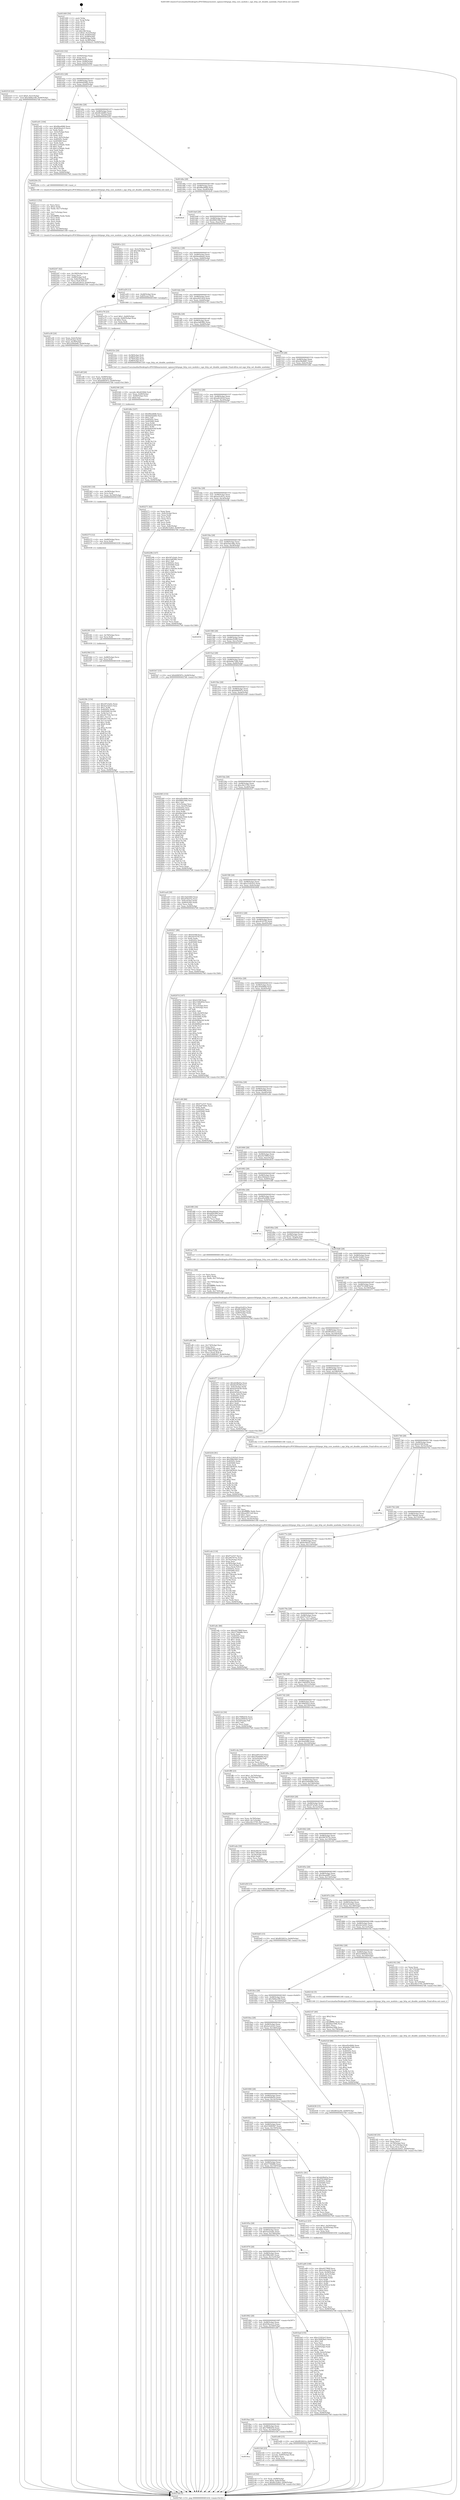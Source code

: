 digraph "0x401400" {
  label = "0x401400 (/mnt/c/Users/mathe/Desktop/tcc/POCII/binaries/extr_nginxsrchttpngx_http_core_module.c_ngx_http_set_disable_symlinks_Final-ollvm.out::main(0))"
  labelloc = "t"
  node[shape=record]

  Entry [label="",width=0.3,height=0.3,shape=circle,fillcolor=black,style=filled]
  "0x401432" [label="{
     0x401432 [32]\l
     | [instrs]\l
     &nbsp;&nbsp;0x401432 \<+6\>: mov -0x94(%rbp),%eax\l
     &nbsp;&nbsp;0x401438 \<+2\>: mov %eax,%ecx\l
     &nbsp;&nbsp;0x40143a \<+6\>: sub $0x8832a3fc,%ecx\l
     &nbsp;&nbsp;0x401440 \<+6\>: mov %eax,-0x98(%rbp)\l
     &nbsp;&nbsp;0x401446 \<+6\>: mov %ecx,-0x9c(%rbp)\l
     &nbsp;&nbsp;0x40144c \<+6\>: je 0000000000402519 \<main+0x1119\>\l
  }"]
  "0x402519" [label="{
     0x402519 [22]\l
     | [instrs]\l
     &nbsp;&nbsp;0x402519 \<+7\>: movl $0x0,-0x3c(%rbp)\l
     &nbsp;&nbsp;0x402520 \<+10\>: movl $0x3b6ba189,-0x94(%rbp)\l
     &nbsp;&nbsp;0x40252a \<+5\>: jmp 00000000004027b8 \<main+0x13b8\>\l
  }"]
  "0x401452" [label="{
     0x401452 [28]\l
     | [instrs]\l
     &nbsp;&nbsp;0x401452 \<+5\>: jmp 0000000000401457 \<main+0x57\>\l
     &nbsp;&nbsp;0x401457 \<+6\>: mov -0x98(%rbp),%eax\l
     &nbsp;&nbsp;0x40145d \<+5\>: sub $0x8eb42b82,%eax\l
     &nbsp;&nbsp;0x401462 \<+6\>: mov %eax,-0xa0(%rbp)\l
     &nbsp;&nbsp;0x401468 \<+6\>: je 0000000000401e01 \<main+0xa01\>\l
  }"]
  Exit [label="",width=0.3,height=0.3,shape=circle,fillcolor=black,style=filled,peripheries=2]
  "0x401e01" [label="{
     0x401e01 [104]\l
     | [instrs]\l
     &nbsp;&nbsp;0x401e01 \<+5\>: mov $0x98ee6fd6,%eax\l
     &nbsp;&nbsp;0x401e06 \<+5\>: mov $0x636ea2c5,%ecx\l
     &nbsp;&nbsp;0x401e0b \<+2\>: xor %edx,%edx\l
     &nbsp;&nbsp;0x401e0d \<+3\>: mov -0x5c(%rbp),%esi\l
     &nbsp;&nbsp;0x401e10 \<+3\>: sub $0x1,%edx\l
     &nbsp;&nbsp;0x401e13 \<+2\>: sub %edx,%esi\l
     &nbsp;&nbsp;0x401e15 \<+3\>: mov %esi,-0x5c(%rbp)\l
     &nbsp;&nbsp;0x401e18 \<+7\>: mov 0x40505c,%edx\l
     &nbsp;&nbsp;0x401e1f \<+7\>: mov 0x405060,%esi\l
     &nbsp;&nbsp;0x401e26 \<+2\>: mov %edx,%edi\l
     &nbsp;&nbsp;0x401e28 \<+6\>: add $0x1c256a6c,%edi\l
     &nbsp;&nbsp;0x401e2e \<+3\>: sub $0x1,%edi\l
     &nbsp;&nbsp;0x401e31 \<+6\>: sub $0x1c256a6c,%edi\l
     &nbsp;&nbsp;0x401e37 \<+3\>: imul %edi,%edx\l
     &nbsp;&nbsp;0x401e3a \<+3\>: and $0x1,%edx\l
     &nbsp;&nbsp;0x401e3d \<+3\>: cmp $0x0,%edx\l
     &nbsp;&nbsp;0x401e40 \<+4\>: sete %r8b\l
     &nbsp;&nbsp;0x401e44 \<+3\>: cmp $0xa,%esi\l
     &nbsp;&nbsp;0x401e47 \<+4\>: setl %r9b\l
     &nbsp;&nbsp;0x401e4b \<+3\>: mov %r8b,%r10b\l
     &nbsp;&nbsp;0x401e4e \<+3\>: and %r9b,%r10b\l
     &nbsp;&nbsp;0x401e51 \<+3\>: xor %r9b,%r8b\l
     &nbsp;&nbsp;0x401e54 \<+3\>: or %r8b,%r10b\l
     &nbsp;&nbsp;0x401e57 \<+4\>: test $0x1,%r10b\l
     &nbsp;&nbsp;0x401e5b \<+3\>: cmovne %ecx,%eax\l
     &nbsp;&nbsp;0x401e5e \<+6\>: mov %eax,-0x94(%rbp)\l
     &nbsp;&nbsp;0x401e64 \<+5\>: jmp 00000000004027b8 \<main+0x13b8\>\l
  }"]
  "0x40146e" [label="{
     0x40146e [28]\l
     | [instrs]\l
     &nbsp;&nbsp;0x40146e \<+5\>: jmp 0000000000401473 \<main+0x73\>\l
     &nbsp;&nbsp;0x401473 \<+6\>: mov -0x98(%rbp),%eax\l
     &nbsp;&nbsp;0x401479 \<+5\>: sub $0x8fc2b883,%eax\l
     &nbsp;&nbsp;0x40147e \<+6\>: mov %eax,-0xa4(%rbp)\l
     &nbsp;&nbsp;0x401484 \<+6\>: je 000000000040220e \<main+0xe0e\>\l
  }"]
  "0x40239c" [label="{
     0x40239c [154]\l
     | [instrs]\l
     &nbsp;&nbsp;0x40239c \<+5\>: mov $0x267a5a0c,%eax\l
     &nbsp;&nbsp;0x4023a1 \<+5\>: mov $0x4a3cb5e5,%esi\l
     &nbsp;&nbsp;0x4023a6 \<+3\>: mov $0x1,%r8b\l
     &nbsp;&nbsp;0x4023a9 \<+8\>: mov 0x40505c,%r9d\l
     &nbsp;&nbsp;0x4023b1 \<+8\>: mov 0x405060,%r10d\l
     &nbsp;&nbsp;0x4023b9 \<+3\>: mov %r9d,%r11d\l
     &nbsp;&nbsp;0x4023bc \<+7\>: sub $0xc81754c,%r11d\l
     &nbsp;&nbsp;0x4023c3 \<+4\>: sub $0x1,%r11d\l
     &nbsp;&nbsp;0x4023c7 \<+7\>: add $0xc81754c,%r11d\l
     &nbsp;&nbsp;0x4023ce \<+4\>: imul %r11d,%r9d\l
     &nbsp;&nbsp;0x4023d2 \<+4\>: and $0x1,%r9d\l
     &nbsp;&nbsp;0x4023d6 \<+4\>: cmp $0x0,%r9d\l
     &nbsp;&nbsp;0x4023da \<+3\>: sete %bl\l
     &nbsp;&nbsp;0x4023dd \<+4\>: cmp $0xa,%r10d\l
     &nbsp;&nbsp;0x4023e1 \<+4\>: setl %r14b\l
     &nbsp;&nbsp;0x4023e5 \<+3\>: mov %bl,%r15b\l
     &nbsp;&nbsp;0x4023e8 \<+4\>: xor $0xff,%r15b\l
     &nbsp;&nbsp;0x4023ec \<+3\>: mov %r14b,%r12b\l
     &nbsp;&nbsp;0x4023ef \<+4\>: xor $0xff,%r12b\l
     &nbsp;&nbsp;0x4023f3 \<+4\>: xor $0x0,%r8b\l
     &nbsp;&nbsp;0x4023f7 \<+3\>: mov %r15b,%r13b\l
     &nbsp;&nbsp;0x4023fa \<+4\>: and $0x0,%r13b\l
     &nbsp;&nbsp;0x4023fe \<+3\>: and %r8b,%bl\l
     &nbsp;&nbsp;0x402401 \<+3\>: mov %r12b,%cl\l
     &nbsp;&nbsp;0x402404 \<+3\>: and $0x0,%cl\l
     &nbsp;&nbsp;0x402407 \<+3\>: and %r8b,%r14b\l
     &nbsp;&nbsp;0x40240a \<+3\>: or %bl,%r13b\l
     &nbsp;&nbsp;0x40240d \<+3\>: or %r14b,%cl\l
     &nbsp;&nbsp;0x402410 \<+3\>: xor %cl,%r13b\l
     &nbsp;&nbsp;0x402413 \<+3\>: or %r12b,%r15b\l
     &nbsp;&nbsp;0x402416 \<+4\>: xor $0xff,%r15b\l
     &nbsp;&nbsp;0x40241a \<+4\>: or $0x0,%r8b\l
     &nbsp;&nbsp;0x40241e \<+3\>: and %r8b,%r15b\l
     &nbsp;&nbsp;0x402421 \<+3\>: or %r15b,%r13b\l
     &nbsp;&nbsp;0x402424 \<+4\>: test $0x1,%r13b\l
     &nbsp;&nbsp;0x402428 \<+3\>: cmovne %esi,%eax\l
     &nbsp;&nbsp;0x40242b \<+6\>: mov %eax,-0x94(%rbp)\l
     &nbsp;&nbsp;0x402431 \<+5\>: jmp 00000000004027b8 \<main+0x13b8\>\l
  }"]
  "0x40220e" [label="{
     0x40220e [5]\l
     | [instrs]\l
     &nbsp;&nbsp;0x40220e \<+5\>: call 0000000000401160 \<next_i\>\l
     | [calls]\l
     &nbsp;&nbsp;0x401160 \{1\} (/mnt/c/Users/mathe/Desktop/tcc/POCII/binaries/extr_nginxsrchttpngx_http_core_module.c_ngx_http_set_disable_symlinks_Final-ollvm.out::next_i)\l
  }"]
  "0x40148a" [label="{
     0x40148a [28]\l
     | [instrs]\l
     &nbsp;&nbsp;0x40148a \<+5\>: jmp 000000000040148f \<main+0x8f\>\l
     &nbsp;&nbsp;0x40148f \<+6\>: mov -0x98(%rbp),%eax\l
     &nbsp;&nbsp;0x401495 \<+5\>: sub $0x98ee6fd6,%eax\l
     &nbsp;&nbsp;0x40149a \<+6\>: mov %eax,-0xa8(%rbp)\l
     &nbsp;&nbsp;0x4014a0 \<+6\>: je 00000000004026c8 \<main+0x12c8\>\l
  }"]
  "0x40238d" [label="{
     0x40238d [15]\l
     | [instrs]\l
     &nbsp;&nbsp;0x40238d \<+7\>: mov -0x88(%rbp),%rcx\l
     &nbsp;&nbsp;0x402394 \<+3\>: mov %rcx,%rdi\l
     &nbsp;&nbsp;0x402397 \<+5\>: call 0000000000401030 \<free@plt\>\l
     | [calls]\l
     &nbsp;&nbsp;0x401030 \{1\} (unknown)\l
  }"]
  "0x4026c8" [label="{
     0x4026c8\l
  }", style=dashed]
  "0x4014a6" [label="{
     0x4014a6 [28]\l
     | [instrs]\l
     &nbsp;&nbsp;0x4014a6 \<+5\>: jmp 00000000004014ab \<main+0xab\>\l
     &nbsp;&nbsp;0x4014ab \<+6\>: mov -0x98(%rbp),%eax\l
     &nbsp;&nbsp;0x4014b1 \<+5\>: sub $0x99f410bb,%eax\l
     &nbsp;&nbsp;0x4014b6 \<+6\>: mov %eax,-0xac(%rbp)\l
     &nbsp;&nbsp;0x4014bc \<+6\>: je 000000000040261e \<main+0x121e\>\l
  }"]
  "0x402381" [label="{
     0x402381 [12]\l
     | [instrs]\l
     &nbsp;&nbsp;0x402381 \<+4\>: mov -0x78(%rbp),%rcx\l
     &nbsp;&nbsp;0x402385 \<+3\>: mov %rcx,%rdi\l
     &nbsp;&nbsp;0x402388 \<+5\>: call 0000000000401030 \<free@plt\>\l
     | [calls]\l
     &nbsp;&nbsp;0x401030 \{1\} (unknown)\l
  }"]
  "0x40261e" [label="{
     0x40261e [21]\l
     | [instrs]\l
     &nbsp;&nbsp;0x40261e \<+3\>: mov -0x2c(%rbp),%eax\l
     &nbsp;&nbsp;0x402621 \<+7\>: add $0x168,%rsp\l
     &nbsp;&nbsp;0x402628 \<+1\>: pop %rbx\l
     &nbsp;&nbsp;0x402629 \<+2\>: pop %r12\l
     &nbsp;&nbsp;0x40262b \<+2\>: pop %r13\l
     &nbsp;&nbsp;0x40262d \<+2\>: pop %r14\l
     &nbsp;&nbsp;0x40262f \<+2\>: pop %r15\l
     &nbsp;&nbsp;0x402631 \<+1\>: pop %rbp\l
     &nbsp;&nbsp;0x402632 \<+1\>: ret\l
  }"]
  "0x4014c2" [label="{
     0x4014c2 [28]\l
     | [instrs]\l
     &nbsp;&nbsp;0x4014c2 \<+5\>: jmp 00000000004014c7 \<main+0xc7\>\l
     &nbsp;&nbsp;0x4014c7 \<+6\>: mov -0x98(%rbp),%eax\l
     &nbsp;&nbsp;0x4014cd \<+5\>: sub $0x9ea9dae0,%eax\l
     &nbsp;&nbsp;0x4014d2 \<+6\>: mov %eax,-0xb0(%rbp)\l
     &nbsp;&nbsp;0x4014d8 \<+6\>: je 0000000000401a29 \<main+0x629\>\l
  }"]
  "0x402375" [label="{
     0x402375 [12]\l
     | [instrs]\l
     &nbsp;&nbsp;0x402375 \<+4\>: mov -0x68(%rbp),%rcx\l
     &nbsp;&nbsp;0x402379 \<+3\>: mov %rcx,%rdi\l
     &nbsp;&nbsp;0x40237c \<+5\>: call 0000000000401030 \<free@plt\>\l
     | [calls]\l
     &nbsp;&nbsp;0x401030 \{1\} (unknown)\l
  }"]
  "0x401a29" [label="{
     0x401a29 [13]\l
     | [instrs]\l
     &nbsp;&nbsp;0x401a29 \<+4\>: mov -0x48(%rbp),%rax\l
     &nbsp;&nbsp;0x401a2d \<+4\>: mov 0x8(%rax),%rdi\l
     &nbsp;&nbsp;0x401a31 \<+5\>: call 0000000000401060 \<atoi@plt\>\l
     | [calls]\l
     &nbsp;&nbsp;0x401060 \{1\} (unknown)\l
  }"]
  "0x4014de" [label="{
     0x4014de [28]\l
     | [instrs]\l
     &nbsp;&nbsp;0x4014de \<+5\>: jmp 00000000004014e3 \<main+0xe3\>\l
     &nbsp;&nbsp;0x4014e3 \<+6\>: mov -0x98(%rbp),%eax\l
     &nbsp;&nbsp;0x4014e9 \<+5\>: sub $0xa29514c9,%eax\l
     &nbsp;&nbsp;0x4014ee \<+6\>: mov %eax,-0xb4(%rbp)\l
     &nbsp;&nbsp;0x4014f4 \<+6\>: je 0000000000401e78 \<main+0xa78\>\l
  }"]
  "0x402363" [label="{
     0x402363 [18]\l
     | [instrs]\l
     &nbsp;&nbsp;0x402363 \<+4\>: mov -0x58(%rbp),%rcx\l
     &nbsp;&nbsp;0x402367 \<+3\>: mov %rcx,%rdi\l
     &nbsp;&nbsp;0x40236a \<+6\>: mov %eax,-0x184(%rbp)\l
     &nbsp;&nbsp;0x402370 \<+5\>: call 0000000000401030 \<free@plt\>\l
     | [calls]\l
     &nbsp;&nbsp;0x401030 \{1\} (unknown)\l
  }"]
  "0x401e78" [label="{
     0x401e78 [23]\l
     | [instrs]\l
     &nbsp;&nbsp;0x401e78 \<+7\>: movl $0x1,-0x60(%rbp)\l
     &nbsp;&nbsp;0x401e7f \<+4\>: movslq -0x60(%rbp),%rax\l
     &nbsp;&nbsp;0x401e83 \<+4\>: shl $0x2,%rax\l
     &nbsp;&nbsp;0x401e87 \<+3\>: mov %rax,%rdi\l
     &nbsp;&nbsp;0x401e8a \<+5\>: call 0000000000401050 \<malloc@plt\>\l
     | [calls]\l
     &nbsp;&nbsp;0x401050 \{1\} (unknown)\l
  }"]
  "0x4014fa" [label="{
     0x4014fa [28]\l
     | [instrs]\l
     &nbsp;&nbsp;0x4014fa \<+5\>: jmp 00000000004014ff \<main+0xff\>\l
     &nbsp;&nbsp;0x4014ff \<+6\>: mov -0x98(%rbp),%eax\l
     &nbsp;&nbsp;0x401505 \<+5\>: sub $0xa3d65f82,%eax\l
     &nbsp;&nbsp;0x40150a \<+6\>: mov %eax,-0xb8(%rbp)\l
     &nbsp;&nbsp;0x401510 \<+6\>: je 000000000040232e \<main+0xf2e\>\l
  }"]
  "0x402346" [label="{
     0x402346 [29]\l
     | [instrs]\l
     &nbsp;&nbsp;0x402346 \<+10\>: movabs $0x4030b6,%rdi\l
     &nbsp;&nbsp;0x402350 \<+6\>: mov %eax,-0x90(%rbp)\l
     &nbsp;&nbsp;0x402356 \<+6\>: mov -0x90(%rbp),%esi\l
     &nbsp;&nbsp;0x40235c \<+2\>: mov $0x0,%al\l
     &nbsp;&nbsp;0x40235e \<+5\>: call 0000000000401040 \<printf@plt\>\l
     | [calls]\l
     &nbsp;&nbsp;0x401040 \{1\} (unknown)\l
  }"]
  "0x40232e" [label="{
     0x40232e [24]\l
     | [instrs]\l
     &nbsp;&nbsp;0x40232e \<+4\>: mov -0x58(%rbp),%rdi\l
     &nbsp;&nbsp;0x402332 \<+4\>: mov -0x68(%rbp),%rsi\l
     &nbsp;&nbsp;0x402336 \<+4\>: mov -0x78(%rbp),%rdx\l
     &nbsp;&nbsp;0x40233a \<+7\>: mov -0x88(%rbp),%rcx\l
     &nbsp;&nbsp;0x402341 \<+5\>: call 00000000004013e0 \<ngx_http_set_disable_symlinks\>\l
     | [calls]\l
     &nbsp;&nbsp;0x4013e0 \{1\} (/mnt/c/Users/mathe/Desktop/tcc/POCII/binaries/extr_nginxsrchttpngx_http_core_module.c_ngx_http_set_disable_symlinks_Final-ollvm.out::ngx_http_set_disable_symlinks)\l
  }"]
  "0x401516" [label="{
     0x401516 [28]\l
     | [instrs]\l
     &nbsp;&nbsp;0x401516 \<+5\>: jmp 000000000040151b \<main+0x11b\>\l
     &nbsp;&nbsp;0x40151b \<+6\>: mov -0x98(%rbp),%eax\l
     &nbsp;&nbsp;0x401521 \<+5\>: sub $0xa58e8bb7,%eax\l
     &nbsp;&nbsp;0x401526 \<+6\>: mov %eax,-0xbc(%rbp)\l
     &nbsp;&nbsp;0x40152c \<+6\>: je 0000000000401d6e \<main+0x96e\>\l
  }"]
  "0x402247" [label="{
     0x402247 [42]\l
     | [instrs]\l
     &nbsp;&nbsp;0x402247 \<+6\>: mov -0x180(%rbp),%ecx\l
     &nbsp;&nbsp;0x40224d \<+3\>: imul %eax,%ecx\l
     &nbsp;&nbsp;0x402250 \<+7\>: mov -0x88(%rbp),%r8\l
     &nbsp;&nbsp;0x402257 \<+7\>: movslq -0x8c(%rbp),%r9\l
     &nbsp;&nbsp;0x40225e \<+4\>: mov %ecx,(%r8,%r9,4)\l
     &nbsp;&nbsp;0x402262 \<+10\>: movl $0xa82263cf,-0x94(%rbp)\l
     &nbsp;&nbsp;0x40226c \<+5\>: jmp 00000000004027b8 \<main+0x13b8\>\l
  }"]
  "0x401d6e" [label="{
     0x401d6e [147]\l
     | [instrs]\l
     &nbsp;&nbsp;0x401d6e \<+5\>: mov $0x98ee6fd6,%eax\l
     &nbsp;&nbsp;0x401d73 \<+5\>: mov $0x8eb42b82,%ecx\l
     &nbsp;&nbsp;0x401d78 \<+2\>: mov $0x1,%dl\l
     &nbsp;&nbsp;0x401d7a \<+7\>: mov 0x40505c,%esi\l
     &nbsp;&nbsp;0x401d81 \<+7\>: mov 0x405060,%edi\l
     &nbsp;&nbsp;0x401d88 \<+3\>: mov %esi,%r8d\l
     &nbsp;&nbsp;0x401d8b \<+7\>: sub $0x8a9e4c6f,%r8d\l
     &nbsp;&nbsp;0x401d92 \<+4\>: sub $0x1,%r8d\l
     &nbsp;&nbsp;0x401d96 \<+7\>: add $0x8a9e4c6f,%r8d\l
     &nbsp;&nbsp;0x401d9d \<+4\>: imul %r8d,%esi\l
     &nbsp;&nbsp;0x401da1 \<+3\>: and $0x1,%esi\l
     &nbsp;&nbsp;0x401da4 \<+3\>: cmp $0x0,%esi\l
     &nbsp;&nbsp;0x401da7 \<+4\>: sete %r9b\l
     &nbsp;&nbsp;0x401dab \<+3\>: cmp $0xa,%edi\l
     &nbsp;&nbsp;0x401dae \<+4\>: setl %r10b\l
     &nbsp;&nbsp;0x401db2 \<+3\>: mov %r9b,%r11b\l
     &nbsp;&nbsp;0x401db5 \<+4\>: xor $0xff,%r11b\l
     &nbsp;&nbsp;0x401db9 \<+3\>: mov %r10b,%bl\l
     &nbsp;&nbsp;0x401dbc \<+3\>: xor $0xff,%bl\l
     &nbsp;&nbsp;0x401dbf \<+3\>: xor $0x1,%dl\l
     &nbsp;&nbsp;0x401dc2 \<+3\>: mov %r11b,%r14b\l
     &nbsp;&nbsp;0x401dc5 \<+4\>: and $0xff,%r14b\l
     &nbsp;&nbsp;0x401dc9 \<+3\>: and %dl,%r9b\l
     &nbsp;&nbsp;0x401dcc \<+3\>: mov %bl,%r15b\l
     &nbsp;&nbsp;0x401dcf \<+4\>: and $0xff,%r15b\l
     &nbsp;&nbsp;0x401dd3 \<+3\>: and %dl,%r10b\l
     &nbsp;&nbsp;0x401dd6 \<+3\>: or %r9b,%r14b\l
     &nbsp;&nbsp;0x401dd9 \<+3\>: or %r10b,%r15b\l
     &nbsp;&nbsp;0x401ddc \<+3\>: xor %r15b,%r14b\l
     &nbsp;&nbsp;0x401ddf \<+3\>: or %bl,%r11b\l
     &nbsp;&nbsp;0x401de2 \<+4\>: xor $0xff,%r11b\l
     &nbsp;&nbsp;0x401de6 \<+3\>: or $0x1,%dl\l
     &nbsp;&nbsp;0x401de9 \<+3\>: and %dl,%r11b\l
     &nbsp;&nbsp;0x401dec \<+3\>: or %r11b,%r14b\l
     &nbsp;&nbsp;0x401def \<+4\>: test $0x1,%r14b\l
     &nbsp;&nbsp;0x401df3 \<+3\>: cmovne %ecx,%eax\l
     &nbsp;&nbsp;0x401df6 \<+6\>: mov %eax,-0x94(%rbp)\l
     &nbsp;&nbsp;0x401dfc \<+5\>: jmp 00000000004027b8 \<main+0x13b8\>\l
  }"]
  "0x401532" [label="{
     0x401532 [28]\l
     | [instrs]\l
     &nbsp;&nbsp;0x401532 \<+5\>: jmp 0000000000401537 \<main+0x137\>\l
     &nbsp;&nbsp;0x401537 \<+6\>: mov -0x98(%rbp),%eax\l
     &nbsp;&nbsp;0x40153d \<+5\>: sub $0xa82263cf,%eax\l
     &nbsp;&nbsp;0x401542 \<+6\>: mov %eax,-0xc0(%rbp)\l
     &nbsp;&nbsp;0x401548 \<+6\>: je 0000000000402271 \<main+0xe71\>\l
  }"]
  "0x402213" [label="{
     0x402213 [52]\l
     | [instrs]\l
     &nbsp;&nbsp;0x402213 \<+2\>: xor %ecx,%ecx\l
     &nbsp;&nbsp;0x402215 \<+5\>: mov $0x2,%edx\l
     &nbsp;&nbsp;0x40221a \<+6\>: mov %edx,-0x17c(%rbp)\l
     &nbsp;&nbsp;0x402220 \<+1\>: cltd\l
     &nbsp;&nbsp;0x402221 \<+6\>: mov -0x17c(%rbp),%esi\l
     &nbsp;&nbsp;0x402227 \<+2\>: idiv %esi\l
     &nbsp;&nbsp;0x402229 \<+6\>: imul $0xfffffffe,%edx,%edx\l
     &nbsp;&nbsp;0x40222f \<+2\>: mov %ecx,%edi\l
     &nbsp;&nbsp;0x402231 \<+2\>: sub %edx,%edi\l
     &nbsp;&nbsp;0x402233 \<+2\>: mov %ecx,%edx\l
     &nbsp;&nbsp;0x402235 \<+3\>: sub $0x1,%edx\l
     &nbsp;&nbsp;0x402238 \<+2\>: add %edx,%edi\l
     &nbsp;&nbsp;0x40223a \<+2\>: sub %edi,%ecx\l
     &nbsp;&nbsp;0x40223c \<+6\>: mov %ecx,-0x180(%rbp)\l
     &nbsp;&nbsp;0x402242 \<+5\>: call 0000000000401160 \<next_i\>\l
     | [calls]\l
     &nbsp;&nbsp;0x401160 \{1\} (/mnt/c/Users/mathe/Desktop/tcc/POCII/binaries/extr_nginxsrchttpngx_http_core_module.c_ngx_http_set_disable_symlinks_Final-ollvm.out::next_i)\l
  }"]
  "0x402271" [label="{
     0x402271 [42]\l
     | [instrs]\l
     &nbsp;&nbsp;0x402271 \<+2\>: xor %eax,%eax\l
     &nbsp;&nbsp;0x402273 \<+6\>: mov -0x8c(%rbp),%ecx\l
     &nbsp;&nbsp;0x402279 \<+2\>: mov %eax,%edx\l
     &nbsp;&nbsp;0x40227b \<+2\>: sub %ecx,%edx\l
     &nbsp;&nbsp;0x40227d \<+2\>: mov %eax,%ecx\l
     &nbsp;&nbsp;0x40227f \<+3\>: sub $0x1,%ecx\l
     &nbsp;&nbsp;0x402282 \<+2\>: add %ecx,%edx\l
     &nbsp;&nbsp;0x402284 \<+2\>: sub %edx,%eax\l
     &nbsp;&nbsp;0x402286 \<+6\>: mov %eax,-0x8c(%rbp)\l
     &nbsp;&nbsp;0x40228c \<+10\>: movl $0xf6c52db3,-0x94(%rbp)\l
     &nbsp;&nbsp;0x402296 \<+5\>: jmp 00000000004027b8 \<main+0x13b8\>\l
  }"]
  "0x40154e" [label="{
     0x40154e [28]\l
     | [instrs]\l
     &nbsp;&nbsp;0x40154e \<+5\>: jmp 0000000000401553 \<main+0x153\>\l
     &nbsp;&nbsp;0x401553 \<+6\>: mov -0x98(%rbp),%eax\l
     &nbsp;&nbsp;0x401559 \<+5\>: sub $0xaa5cd21a,%eax\l
     &nbsp;&nbsp;0x40155e \<+6\>: mov %eax,-0xc4(%rbp)\l
     &nbsp;&nbsp;0x401564 \<+6\>: je 000000000040229b \<main+0xe9b\>\l
  }"]
  "0x4021cd" [label="{
     0x4021cd [32]\l
     | [instrs]\l
     &nbsp;&nbsp;0x4021cd \<+7\>: mov %rax,-0x88(%rbp)\l
     &nbsp;&nbsp;0x4021d4 \<+10\>: movl $0x0,-0x8c(%rbp)\l
     &nbsp;&nbsp;0x4021de \<+10\>: movl $0xf6c52db3,-0x94(%rbp)\l
     &nbsp;&nbsp;0x4021e8 \<+5\>: jmp 00000000004027b8 \<main+0x13b8\>\l
  }"]
  "0x40229b" [label="{
     0x40229b [147]\l
     | [instrs]\l
     &nbsp;&nbsp;0x40229b \<+5\>: mov $0x267a5a0c,%eax\l
     &nbsp;&nbsp;0x4022a0 \<+5\>: mov $0xa3d65f82,%ecx\l
     &nbsp;&nbsp;0x4022a5 \<+2\>: mov $0x1,%dl\l
     &nbsp;&nbsp;0x4022a7 \<+7\>: mov 0x40505c,%esi\l
     &nbsp;&nbsp;0x4022ae \<+7\>: mov 0x405060,%edi\l
     &nbsp;&nbsp;0x4022b5 \<+3\>: mov %esi,%r8d\l
     &nbsp;&nbsp;0x4022b8 \<+7\>: add $0x1c16d16e,%r8d\l
     &nbsp;&nbsp;0x4022bf \<+4\>: sub $0x1,%r8d\l
     &nbsp;&nbsp;0x4022c3 \<+7\>: sub $0x1c16d16e,%r8d\l
     &nbsp;&nbsp;0x4022ca \<+4\>: imul %r8d,%esi\l
     &nbsp;&nbsp;0x4022ce \<+3\>: and $0x1,%esi\l
     &nbsp;&nbsp;0x4022d1 \<+3\>: cmp $0x0,%esi\l
     &nbsp;&nbsp;0x4022d4 \<+4\>: sete %r9b\l
     &nbsp;&nbsp;0x4022d8 \<+3\>: cmp $0xa,%edi\l
     &nbsp;&nbsp;0x4022db \<+4\>: setl %r10b\l
     &nbsp;&nbsp;0x4022df \<+3\>: mov %r9b,%r11b\l
     &nbsp;&nbsp;0x4022e2 \<+4\>: xor $0xff,%r11b\l
     &nbsp;&nbsp;0x4022e6 \<+3\>: mov %r10b,%bl\l
     &nbsp;&nbsp;0x4022e9 \<+3\>: xor $0xff,%bl\l
     &nbsp;&nbsp;0x4022ec \<+3\>: xor $0x0,%dl\l
     &nbsp;&nbsp;0x4022ef \<+3\>: mov %r11b,%r14b\l
     &nbsp;&nbsp;0x4022f2 \<+4\>: and $0x0,%r14b\l
     &nbsp;&nbsp;0x4022f6 \<+3\>: and %dl,%r9b\l
     &nbsp;&nbsp;0x4022f9 \<+3\>: mov %bl,%r15b\l
     &nbsp;&nbsp;0x4022fc \<+4\>: and $0x0,%r15b\l
     &nbsp;&nbsp;0x402300 \<+3\>: and %dl,%r10b\l
     &nbsp;&nbsp;0x402303 \<+3\>: or %r9b,%r14b\l
     &nbsp;&nbsp;0x402306 \<+3\>: or %r10b,%r15b\l
     &nbsp;&nbsp;0x402309 \<+3\>: xor %r15b,%r14b\l
     &nbsp;&nbsp;0x40230c \<+3\>: or %bl,%r11b\l
     &nbsp;&nbsp;0x40230f \<+4\>: xor $0xff,%r11b\l
     &nbsp;&nbsp;0x402313 \<+3\>: or $0x0,%dl\l
     &nbsp;&nbsp;0x402316 \<+3\>: and %dl,%r11b\l
     &nbsp;&nbsp;0x402319 \<+3\>: or %r11b,%r14b\l
     &nbsp;&nbsp;0x40231c \<+4\>: test $0x1,%r14b\l
     &nbsp;&nbsp;0x402320 \<+3\>: cmovne %ecx,%eax\l
     &nbsp;&nbsp;0x402323 \<+6\>: mov %eax,-0x94(%rbp)\l
     &nbsp;&nbsp;0x402329 \<+5\>: jmp 00000000004027b8 \<main+0x13b8\>\l
  }"]
  "0x40156a" [label="{
     0x40156a [28]\l
     | [instrs]\l
     &nbsp;&nbsp;0x40156a \<+5\>: jmp 000000000040156f \<main+0x16f\>\l
     &nbsp;&nbsp;0x40156f \<+6\>: mov -0x98(%rbp),%eax\l
     &nbsp;&nbsp;0x401575 \<+5\>: sub $0xb3becd6a,%eax\l
     &nbsp;&nbsp;0x40157a \<+6\>: mov %eax,-0xc8(%rbp)\l
     &nbsp;&nbsp;0x401580 \<+6\>: je 0000000000402454 \<main+0x1054\>\l
  }"]
  "0x4019ca" [label="{
     0x4019ca\l
  }", style=dashed]
  "0x402454" [label="{
     0x402454\l
  }", style=dashed]
  "0x401586" [label="{
     0x401586 [28]\l
     | [instrs]\l
     &nbsp;&nbsp;0x401586 \<+5\>: jmp 000000000040158b \<main+0x18b\>\l
     &nbsp;&nbsp;0x40158b \<+6\>: mov -0x98(%rbp),%eax\l
     &nbsp;&nbsp;0x401591 \<+5\>: sub $0xbbcf5299,%eax\l
     &nbsp;&nbsp;0x401596 \<+6\>: mov %eax,-0xcc(%rbp)\l
     &nbsp;&nbsp;0x40159c \<+6\>: je 0000000000401fe7 \<main+0xbe7\>\l
  }"]
  "0x4021b6" [label="{
     0x4021b6 [23]\l
     | [instrs]\l
     &nbsp;&nbsp;0x4021b6 \<+7\>: movl $0x1,-0x80(%rbp)\l
     &nbsp;&nbsp;0x4021bd \<+4\>: movslq -0x80(%rbp),%rax\l
     &nbsp;&nbsp;0x4021c1 \<+4\>: shl $0x2,%rax\l
     &nbsp;&nbsp;0x4021c5 \<+3\>: mov %rax,%rdi\l
     &nbsp;&nbsp;0x4021c8 \<+5\>: call 0000000000401050 \<malloc@plt\>\l
     | [calls]\l
     &nbsp;&nbsp;0x401050 \{1\} (unknown)\l
  }"]
  "0x401fe7" [label="{
     0x401fe7 [15]\l
     | [instrs]\l
     &nbsp;&nbsp;0x401fe7 \<+10\>: movl $0xbf48597e,-0x94(%rbp)\l
     &nbsp;&nbsp;0x401ff1 \<+5\>: jmp 00000000004027b8 \<main+0x13b8\>\l
  }"]
  "0x4015a2" [label="{
     0x4015a2 [28]\l
     | [instrs]\l
     &nbsp;&nbsp;0x4015a2 \<+5\>: jmp 00000000004015a7 \<main+0x1a7\>\l
     &nbsp;&nbsp;0x4015a7 \<+6\>: mov -0x98(%rbp),%eax\l
     &nbsp;&nbsp;0x4015ad \<+5\>: sub $0xbd4e7260,%eax\l
     &nbsp;&nbsp;0x4015b2 \<+6\>: mov %eax,-0xd0(%rbp)\l
     &nbsp;&nbsp;0x4015b8 \<+6\>: je 0000000000402585 \<main+0x1185\>\l
  }"]
  "0x40216f" [label="{
     0x40216f [35]\l
     | [instrs]\l
     &nbsp;&nbsp;0x40216f \<+6\>: mov -0x178(%rbp),%ecx\l
     &nbsp;&nbsp;0x402175 \<+3\>: imul %eax,%ecx\l
     &nbsp;&nbsp;0x402178 \<+4\>: mov -0x78(%rbp),%rsi\l
     &nbsp;&nbsp;0x40217c \<+4\>: movslq -0x7c(%rbp),%rdi\l
     &nbsp;&nbsp;0x402180 \<+3\>: mov %ecx,(%rsi,%rdi,4)\l
     &nbsp;&nbsp;0x402183 \<+10\>: movl $0x2dc3e021,-0x94(%rbp)\l
     &nbsp;&nbsp;0x40218d \<+5\>: jmp 00000000004027b8 \<main+0x13b8\>\l
  }"]
  "0x402585" [label="{
     0x402585 [153]\l
     | [instrs]\l
     &nbsp;&nbsp;0x402585 \<+5\>: mov $0xed5e084b,%eax\l
     &nbsp;&nbsp;0x40258a \<+5\>: mov $0x99f410bb,%ecx\l
     &nbsp;&nbsp;0x40258f \<+2\>: mov $0x1,%dl\l
     &nbsp;&nbsp;0x402591 \<+3\>: mov -0x3c(%rbp),%esi\l
     &nbsp;&nbsp;0x402594 \<+3\>: mov %esi,-0x2c(%rbp)\l
     &nbsp;&nbsp;0x402597 \<+7\>: mov 0x40505c,%esi\l
     &nbsp;&nbsp;0x40259e \<+7\>: mov 0x405060,%edi\l
     &nbsp;&nbsp;0x4025a5 \<+3\>: mov %esi,%r8d\l
     &nbsp;&nbsp;0x4025a8 \<+7\>: sub $0xfdde30d4,%r8d\l
     &nbsp;&nbsp;0x4025af \<+4\>: sub $0x1,%r8d\l
     &nbsp;&nbsp;0x4025b3 \<+7\>: add $0xfdde30d4,%r8d\l
     &nbsp;&nbsp;0x4025ba \<+4\>: imul %r8d,%esi\l
     &nbsp;&nbsp;0x4025be \<+3\>: and $0x1,%esi\l
     &nbsp;&nbsp;0x4025c1 \<+3\>: cmp $0x0,%esi\l
     &nbsp;&nbsp;0x4025c4 \<+4\>: sete %r9b\l
     &nbsp;&nbsp;0x4025c8 \<+3\>: cmp $0xa,%edi\l
     &nbsp;&nbsp;0x4025cb \<+4\>: setl %r10b\l
     &nbsp;&nbsp;0x4025cf \<+3\>: mov %r9b,%r11b\l
     &nbsp;&nbsp;0x4025d2 \<+4\>: xor $0xff,%r11b\l
     &nbsp;&nbsp;0x4025d6 \<+3\>: mov %r10b,%bl\l
     &nbsp;&nbsp;0x4025d9 \<+3\>: xor $0xff,%bl\l
     &nbsp;&nbsp;0x4025dc \<+3\>: xor $0x0,%dl\l
     &nbsp;&nbsp;0x4025df \<+3\>: mov %r11b,%r14b\l
     &nbsp;&nbsp;0x4025e2 \<+4\>: and $0x0,%r14b\l
     &nbsp;&nbsp;0x4025e6 \<+3\>: and %dl,%r9b\l
     &nbsp;&nbsp;0x4025e9 \<+3\>: mov %bl,%r15b\l
     &nbsp;&nbsp;0x4025ec \<+4\>: and $0x0,%r15b\l
     &nbsp;&nbsp;0x4025f0 \<+3\>: and %dl,%r10b\l
     &nbsp;&nbsp;0x4025f3 \<+3\>: or %r9b,%r14b\l
     &nbsp;&nbsp;0x4025f6 \<+3\>: or %r10b,%r15b\l
     &nbsp;&nbsp;0x4025f9 \<+3\>: xor %r15b,%r14b\l
     &nbsp;&nbsp;0x4025fc \<+3\>: or %bl,%r11b\l
     &nbsp;&nbsp;0x4025ff \<+4\>: xor $0xff,%r11b\l
     &nbsp;&nbsp;0x402603 \<+3\>: or $0x0,%dl\l
     &nbsp;&nbsp;0x402606 \<+3\>: and %dl,%r11b\l
     &nbsp;&nbsp;0x402609 \<+3\>: or %r11b,%r14b\l
     &nbsp;&nbsp;0x40260c \<+4\>: test $0x1,%r14b\l
     &nbsp;&nbsp;0x402610 \<+3\>: cmovne %ecx,%eax\l
     &nbsp;&nbsp;0x402613 \<+6\>: mov %eax,-0x94(%rbp)\l
     &nbsp;&nbsp;0x402619 \<+5\>: jmp 00000000004027b8 \<main+0x13b8\>\l
  }"]
  "0x4015be" [label="{
     0x4015be [28]\l
     | [instrs]\l
     &nbsp;&nbsp;0x4015be \<+5\>: jmp 00000000004015c3 \<main+0x1c3\>\l
     &nbsp;&nbsp;0x4015c3 \<+6\>: mov -0x98(%rbp),%eax\l
     &nbsp;&nbsp;0x4015c9 \<+5\>: sub $0xbf48597e,%eax\l
     &nbsp;&nbsp;0x4015ce \<+6\>: mov %eax,-0xd4(%rbp)\l
     &nbsp;&nbsp;0x4015d4 \<+6\>: je 0000000000401ea9 \<main+0xaa9\>\l
  }"]
  "0x402147" [label="{
     0x402147 [40]\l
     | [instrs]\l
     &nbsp;&nbsp;0x402147 \<+5\>: mov $0x2,%ecx\l
     &nbsp;&nbsp;0x40214c \<+1\>: cltd\l
     &nbsp;&nbsp;0x40214d \<+2\>: idiv %ecx\l
     &nbsp;&nbsp;0x40214f \<+6\>: imul $0xfffffffe,%edx,%ecx\l
     &nbsp;&nbsp;0x402155 \<+6\>: sub $0x64ac50fb,%ecx\l
     &nbsp;&nbsp;0x40215b \<+3\>: add $0x1,%ecx\l
     &nbsp;&nbsp;0x40215e \<+6\>: add $0x64ac50fb,%ecx\l
     &nbsp;&nbsp;0x402164 \<+6\>: mov %ecx,-0x178(%rbp)\l
     &nbsp;&nbsp;0x40216a \<+5\>: call 0000000000401160 \<next_i\>\l
     | [calls]\l
     &nbsp;&nbsp;0x401160 \{1\} (/mnt/c/Users/mathe/Desktop/tcc/POCII/binaries/extr_nginxsrchttpngx_http_core_module.c_ngx_http_set_disable_symlinks_Final-ollvm.out::next_i)\l
  }"]
  "0x401ea9" [label="{
     0x401ea9 [30]\l
     | [instrs]\l
     &nbsp;&nbsp;0x401ea9 \<+5\>: mov $0x1fe4206d,%eax\l
     &nbsp;&nbsp;0x401eae \<+5\>: mov $0xef76a55a,%ecx\l
     &nbsp;&nbsp;0x401eb3 \<+3\>: mov -0x6c(%rbp),%edx\l
     &nbsp;&nbsp;0x401eb6 \<+3\>: cmp -0x60(%rbp),%edx\l
     &nbsp;&nbsp;0x401eb9 \<+3\>: cmovl %ecx,%eax\l
     &nbsp;&nbsp;0x401ebc \<+6\>: mov %eax,-0x94(%rbp)\l
     &nbsp;&nbsp;0x401ec2 \<+5\>: jmp 00000000004027b8 \<main+0x13b8\>\l
  }"]
  "0x4015da" [label="{
     0x4015da [28]\l
     | [instrs]\l
     &nbsp;&nbsp;0x4015da \<+5\>: jmp 00000000004015df \<main+0x1df\>\l
     &nbsp;&nbsp;0x4015df \<+6\>: mov -0x98(%rbp),%eax\l
     &nbsp;&nbsp;0x4015e5 \<+5\>: sub $0xc0b15795,%eax\l
     &nbsp;&nbsp;0x4015ea \<+6\>: mov %eax,-0xd8(%rbp)\l
     &nbsp;&nbsp;0x4015f0 \<+6\>: je 0000000000402027 \<main+0xc27\>\l
  }"]
  "0x40200d" [label="{
     0x40200d [26]\l
     | [instrs]\l
     &nbsp;&nbsp;0x40200d \<+4\>: mov %rax,-0x78(%rbp)\l
     &nbsp;&nbsp;0x402011 \<+7\>: movl $0x0,-0x7c(%rbp)\l
     &nbsp;&nbsp;0x402018 \<+10\>: movl $0xc0b15795,-0x94(%rbp)\l
     &nbsp;&nbsp;0x402022 \<+5\>: jmp 00000000004027b8 \<main+0x13b8\>\l
  }"]
  "0x402027" [label="{
     0x402027 [86]\l
     | [instrs]\l
     &nbsp;&nbsp;0x402027 \<+5\>: mov $0xfc036f,%eax\l
     &nbsp;&nbsp;0x40202c \<+5\>: mov $0xc81037f5,%ecx\l
     &nbsp;&nbsp;0x402031 \<+2\>: xor %edx,%edx\l
     &nbsp;&nbsp;0x402033 \<+7\>: mov 0x40505c,%esi\l
     &nbsp;&nbsp;0x40203a \<+7\>: mov 0x405060,%edi\l
     &nbsp;&nbsp;0x402041 \<+3\>: sub $0x1,%edx\l
     &nbsp;&nbsp;0x402044 \<+3\>: mov %esi,%r8d\l
     &nbsp;&nbsp;0x402047 \<+3\>: add %edx,%r8d\l
     &nbsp;&nbsp;0x40204a \<+4\>: imul %r8d,%esi\l
     &nbsp;&nbsp;0x40204e \<+3\>: and $0x1,%esi\l
     &nbsp;&nbsp;0x402051 \<+3\>: cmp $0x0,%esi\l
     &nbsp;&nbsp;0x402054 \<+4\>: sete %r9b\l
     &nbsp;&nbsp;0x402058 \<+3\>: cmp $0xa,%edi\l
     &nbsp;&nbsp;0x40205b \<+4\>: setl %r10b\l
     &nbsp;&nbsp;0x40205f \<+3\>: mov %r9b,%r11b\l
     &nbsp;&nbsp;0x402062 \<+3\>: and %r10b,%r11b\l
     &nbsp;&nbsp;0x402065 \<+3\>: xor %r10b,%r9b\l
     &nbsp;&nbsp;0x402068 \<+3\>: or %r9b,%r11b\l
     &nbsp;&nbsp;0x40206b \<+4\>: test $0x1,%r11b\l
     &nbsp;&nbsp;0x40206f \<+3\>: cmovne %ecx,%eax\l
     &nbsp;&nbsp;0x402072 \<+6\>: mov %eax,-0x94(%rbp)\l
     &nbsp;&nbsp;0x402078 \<+5\>: jmp 00000000004027b8 \<main+0x13b8\>\l
  }"]
  "0x4015f6" [label="{
     0x4015f6 [28]\l
     | [instrs]\l
     &nbsp;&nbsp;0x4015f6 \<+5\>: jmp 00000000004015fb \<main+0x1fb\>\l
     &nbsp;&nbsp;0x4015fb \<+6\>: mov -0x98(%rbp),%eax\l
     &nbsp;&nbsp;0x401601 \<+5\>: sub $0xc21822e5,%eax\l
     &nbsp;&nbsp;0x401606 \<+6\>: mov %eax,-0xdc(%rbp)\l
     &nbsp;&nbsp;0x40160c \<+6\>: je 0000000000402664 \<main+0x1264\>\l
  }"]
  "0x401ef8" [label="{
     0x401ef8 [36]\l
     | [instrs]\l
     &nbsp;&nbsp;0x401ef8 \<+6\>: mov -0x174(%rbp),%ecx\l
     &nbsp;&nbsp;0x401efe \<+3\>: imul %eax,%ecx\l
     &nbsp;&nbsp;0x401f01 \<+4\>: mov -0x68(%rbp),%rdi\l
     &nbsp;&nbsp;0x401f05 \<+4\>: movslq -0x6c(%rbp),%r8\l
     &nbsp;&nbsp;0x401f09 \<+4\>: mov %ecx,(%rdi,%r8,4)\l
     &nbsp;&nbsp;0x401f0d \<+10\>: movl $0x536993b7,-0x94(%rbp)\l
     &nbsp;&nbsp;0x401f17 \<+5\>: jmp 00000000004027b8 \<main+0x13b8\>\l
  }"]
  "0x402664" [label="{
     0x402664\l
  }", style=dashed]
  "0x401612" [label="{
     0x401612 [28]\l
     | [instrs]\l
     &nbsp;&nbsp;0x401612 \<+5\>: jmp 0000000000401617 \<main+0x217\>\l
     &nbsp;&nbsp;0x401617 \<+6\>: mov -0x98(%rbp),%eax\l
     &nbsp;&nbsp;0x40161d \<+5\>: sub $0xc81037f5,%eax\l
     &nbsp;&nbsp;0x401622 \<+6\>: mov %eax,-0xe0(%rbp)\l
     &nbsp;&nbsp;0x401628 \<+6\>: je 000000000040207d \<main+0xc7d\>\l
  }"]
  "0x401ecc" [label="{
     0x401ecc [44]\l
     | [instrs]\l
     &nbsp;&nbsp;0x401ecc \<+2\>: xor %ecx,%ecx\l
     &nbsp;&nbsp;0x401ece \<+5\>: mov $0x2,%edx\l
     &nbsp;&nbsp;0x401ed3 \<+6\>: mov %edx,-0x170(%rbp)\l
     &nbsp;&nbsp;0x401ed9 \<+1\>: cltd\l
     &nbsp;&nbsp;0x401eda \<+6\>: mov -0x170(%rbp),%esi\l
     &nbsp;&nbsp;0x401ee0 \<+2\>: idiv %esi\l
     &nbsp;&nbsp;0x401ee2 \<+6\>: imul $0xfffffffe,%edx,%edx\l
     &nbsp;&nbsp;0x401ee8 \<+3\>: sub $0x1,%ecx\l
     &nbsp;&nbsp;0x401eeb \<+2\>: sub %ecx,%edx\l
     &nbsp;&nbsp;0x401eed \<+6\>: mov %edx,-0x174(%rbp)\l
     &nbsp;&nbsp;0x401ef3 \<+5\>: call 0000000000401160 \<next_i\>\l
     | [calls]\l
     &nbsp;&nbsp;0x401160 \{1\} (/mnt/c/Users/mathe/Desktop/tcc/POCII/binaries/extr_nginxsrchttpngx_http_core_module.c_ngx_http_set_disable_symlinks_Final-ollvm.out::next_i)\l
  }"]
  "0x40207d" [label="{
     0x40207d [167]\l
     | [instrs]\l
     &nbsp;&nbsp;0x40207d \<+5\>: mov $0xfc036f,%eax\l
     &nbsp;&nbsp;0x402082 \<+5\>: mov $0x1548285d,%ecx\l
     &nbsp;&nbsp;0x402087 \<+2\>: mov $0x1,%dl\l
     &nbsp;&nbsp;0x402089 \<+3\>: mov -0x7c(%rbp),%esi\l
     &nbsp;&nbsp;0x40208c \<+3\>: cmp -0x70(%rbp),%esi\l
     &nbsp;&nbsp;0x40208f \<+4\>: setl %dil\l
     &nbsp;&nbsp;0x402093 \<+4\>: and $0x1,%dil\l
     &nbsp;&nbsp;0x402097 \<+4\>: mov %dil,-0x2d(%rbp)\l
     &nbsp;&nbsp;0x40209b \<+7\>: mov 0x40505c,%esi\l
     &nbsp;&nbsp;0x4020a2 \<+8\>: mov 0x405060,%r8d\l
     &nbsp;&nbsp;0x4020aa \<+3\>: mov %esi,%r9d\l
     &nbsp;&nbsp;0x4020ad \<+7\>: add $0x8d98ae28,%r9d\l
     &nbsp;&nbsp;0x4020b4 \<+4\>: sub $0x1,%r9d\l
     &nbsp;&nbsp;0x4020b8 \<+7\>: sub $0x8d98ae28,%r9d\l
     &nbsp;&nbsp;0x4020bf \<+4\>: imul %r9d,%esi\l
     &nbsp;&nbsp;0x4020c3 \<+3\>: and $0x1,%esi\l
     &nbsp;&nbsp;0x4020c6 \<+3\>: cmp $0x0,%esi\l
     &nbsp;&nbsp;0x4020c9 \<+4\>: sete %dil\l
     &nbsp;&nbsp;0x4020cd \<+4\>: cmp $0xa,%r8d\l
     &nbsp;&nbsp;0x4020d1 \<+4\>: setl %r10b\l
     &nbsp;&nbsp;0x4020d5 \<+3\>: mov %dil,%r11b\l
     &nbsp;&nbsp;0x4020d8 \<+4\>: xor $0xff,%r11b\l
     &nbsp;&nbsp;0x4020dc \<+3\>: mov %r10b,%bl\l
     &nbsp;&nbsp;0x4020df \<+3\>: xor $0xff,%bl\l
     &nbsp;&nbsp;0x4020e2 \<+3\>: xor $0x0,%dl\l
     &nbsp;&nbsp;0x4020e5 \<+3\>: mov %r11b,%r14b\l
     &nbsp;&nbsp;0x4020e8 \<+4\>: and $0x0,%r14b\l
     &nbsp;&nbsp;0x4020ec \<+3\>: and %dl,%dil\l
     &nbsp;&nbsp;0x4020ef \<+3\>: mov %bl,%r15b\l
     &nbsp;&nbsp;0x4020f2 \<+4\>: and $0x0,%r15b\l
     &nbsp;&nbsp;0x4020f6 \<+3\>: and %dl,%r10b\l
     &nbsp;&nbsp;0x4020f9 \<+3\>: or %dil,%r14b\l
     &nbsp;&nbsp;0x4020fc \<+3\>: or %r10b,%r15b\l
     &nbsp;&nbsp;0x4020ff \<+3\>: xor %r15b,%r14b\l
     &nbsp;&nbsp;0x402102 \<+3\>: or %bl,%r11b\l
     &nbsp;&nbsp;0x402105 \<+4\>: xor $0xff,%r11b\l
     &nbsp;&nbsp;0x402109 \<+3\>: or $0x0,%dl\l
     &nbsp;&nbsp;0x40210c \<+3\>: and %dl,%r11b\l
     &nbsp;&nbsp;0x40210f \<+3\>: or %r11b,%r14b\l
     &nbsp;&nbsp;0x402112 \<+4\>: test $0x1,%r14b\l
     &nbsp;&nbsp;0x402116 \<+3\>: cmovne %ecx,%eax\l
     &nbsp;&nbsp;0x402119 \<+6\>: mov %eax,-0x94(%rbp)\l
     &nbsp;&nbsp;0x40211f \<+5\>: jmp 00000000004027b8 \<main+0x13b8\>\l
  }"]
  "0x40162e" [label="{
     0x40162e [28]\l
     | [instrs]\l
     &nbsp;&nbsp;0x40162e \<+5\>: jmp 0000000000401633 \<main+0x233\>\l
     &nbsp;&nbsp;0x401633 \<+6\>: mov -0x98(%rbp),%eax\l
     &nbsp;&nbsp;0x401639 \<+5\>: sub $0xc954db8d,%eax\l
     &nbsp;&nbsp;0x40163e \<+6\>: mov %eax,-0xe4(%rbp)\l
     &nbsp;&nbsp;0x401644 \<+6\>: je 0000000000401c68 \<main+0x868\>\l
  }"]
  "0x401e8f" [label="{
     0x401e8f [26]\l
     | [instrs]\l
     &nbsp;&nbsp;0x401e8f \<+4\>: mov %rax,-0x68(%rbp)\l
     &nbsp;&nbsp;0x401e93 \<+7\>: movl $0x0,-0x6c(%rbp)\l
     &nbsp;&nbsp;0x401e9a \<+10\>: movl $0xbf48597e,-0x94(%rbp)\l
     &nbsp;&nbsp;0x401ea4 \<+5\>: jmp 00000000004027b8 \<main+0x13b8\>\l
  }"]
  "0x401c68" [label="{
     0x401c68 [86]\l
     | [instrs]\l
     &nbsp;&nbsp;0x401c68 \<+5\>: mov $0xf71e537,%eax\l
     &nbsp;&nbsp;0x401c6d \<+5\>: mov $0xfa87448c,%ecx\l
     &nbsp;&nbsp;0x401c72 \<+2\>: xor %edx,%edx\l
     &nbsp;&nbsp;0x401c74 \<+7\>: mov 0x40505c,%esi\l
     &nbsp;&nbsp;0x401c7b \<+7\>: mov 0x405060,%edi\l
     &nbsp;&nbsp;0x401c82 \<+3\>: sub $0x1,%edx\l
     &nbsp;&nbsp;0x401c85 \<+3\>: mov %esi,%r8d\l
     &nbsp;&nbsp;0x401c88 \<+3\>: add %edx,%r8d\l
     &nbsp;&nbsp;0x401c8b \<+4\>: imul %r8d,%esi\l
     &nbsp;&nbsp;0x401c8f \<+3\>: and $0x1,%esi\l
     &nbsp;&nbsp;0x401c92 \<+3\>: cmp $0x0,%esi\l
     &nbsp;&nbsp;0x401c95 \<+4\>: sete %r9b\l
     &nbsp;&nbsp;0x401c99 \<+3\>: cmp $0xa,%edi\l
     &nbsp;&nbsp;0x401c9c \<+4\>: setl %r10b\l
     &nbsp;&nbsp;0x401ca0 \<+3\>: mov %r9b,%r11b\l
     &nbsp;&nbsp;0x401ca3 \<+3\>: and %r10b,%r11b\l
     &nbsp;&nbsp;0x401ca6 \<+3\>: xor %r10b,%r9b\l
     &nbsp;&nbsp;0x401ca9 \<+3\>: or %r9b,%r11b\l
     &nbsp;&nbsp;0x401cac \<+4\>: test $0x1,%r11b\l
     &nbsp;&nbsp;0x401cb0 \<+3\>: cmovne %ecx,%eax\l
     &nbsp;&nbsp;0x401cb3 \<+6\>: mov %eax,-0x94(%rbp)\l
     &nbsp;&nbsp;0x401cb9 \<+5\>: jmp 00000000004027b8 \<main+0x13b8\>\l
  }"]
  "0x40164a" [label="{
     0x40164a [28]\l
     | [instrs]\l
     &nbsp;&nbsp;0x40164a \<+5\>: jmp 000000000040164f \<main+0x24f\>\l
     &nbsp;&nbsp;0x40164f \<+6\>: mov -0x98(%rbp),%eax\l
     &nbsp;&nbsp;0x401655 \<+5\>: sub $0xd0f4396f,%eax\l
     &nbsp;&nbsp;0x40165a \<+6\>: mov %eax,-0xe8(%rbp)\l
     &nbsp;&nbsp;0x401660 \<+6\>: je 0000000000401a0e \<main+0x60e\>\l
  }"]
  "0x4019ae" [label="{
     0x4019ae [28]\l
     | [instrs]\l
     &nbsp;&nbsp;0x4019ae \<+5\>: jmp 00000000004019b3 \<main+0x5b3\>\l
     &nbsp;&nbsp;0x4019b3 \<+6\>: mov -0x98(%rbp),%eax\l
     &nbsp;&nbsp;0x4019b9 \<+5\>: sub $0x799fb454,%eax\l
     &nbsp;&nbsp;0x4019be \<+6\>: mov %eax,-0x164(%rbp)\l
     &nbsp;&nbsp;0x4019c4 \<+6\>: je 00000000004021b6 \<main+0xdb6\>\l
  }"]
  "0x401a0e" [label="{
     0x401a0e\l
  }", style=dashed]
  "0x401666" [label="{
     0x401666 [28]\l
     | [instrs]\l
     &nbsp;&nbsp;0x401666 \<+5\>: jmp 000000000040166b \<main+0x26b\>\l
     &nbsp;&nbsp;0x40166b \<+6\>: mov -0x98(%rbp),%eax\l
     &nbsp;&nbsp;0x401671 \<+5\>: sub $0xe027f80f,%eax\l
     &nbsp;&nbsp;0x401676 \<+6\>: mov %eax,-0xec(%rbp)\l
     &nbsp;&nbsp;0x40167c \<+6\>: je 0000000000402633 \<main+0x1233\>\l
  }"]
  "0x401e69" [label="{
     0x401e69 [15]\l
     | [instrs]\l
     &nbsp;&nbsp;0x401e69 \<+10\>: movl $0xf832621e,-0x94(%rbp)\l
     &nbsp;&nbsp;0x401e73 \<+5\>: jmp 00000000004027b8 \<main+0x13b8\>\l
  }"]
  "0x402633" [label="{
     0x402633\l
  }", style=dashed]
  "0x401682" [label="{
     0x401682 [28]\l
     | [instrs]\l
     &nbsp;&nbsp;0x401682 \<+5\>: jmp 0000000000401687 \<main+0x287\>\l
     &nbsp;&nbsp;0x401687 \<+6\>: mov -0x98(%rbp),%eax\l
     &nbsp;&nbsp;0x40168d \<+5\>: sub $0xe364de23,%eax\l
     &nbsp;&nbsp;0x401692 \<+6\>: mov %eax,-0xf0(%rbp)\l
     &nbsp;&nbsp;0x401698 \<+6\>: je 00000000004019f0 \<main+0x5f0\>\l
  }"]
  "0x401ceb" [label="{
     0x401ceb [116]\l
     | [instrs]\l
     &nbsp;&nbsp;0x401ceb \<+5\>: mov $0xf71e537,%ecx\l
     &nbsp;&nbsp;0x401cf0 \<+5\>: mov $0x2907675e,%edx\l
     &nbsp;&nbsp;0x401cf5 \<+6\>: mov -0x16c(%rbp),%esi\l
     &nbsp;&nbsp;0x401cfb \<+3\>: imul %eax,%esi\l
     &nbsp;&nbsp;0x401cfe \<+4\>: mov -0x58(%rbp),%rdi\l
     &nbsp;&nbsp;0x401d02 \<+4\>: movslq -0x5c(%rbp),%r8\l
     &nbsp;&nbsp;0x401d06 \<+4\>: mov %esi,(%rdi,%r8,4)\l
     &nbsp;&nbsp;0x401d0a \<+7\>: mov 0x40505c,%eax\l
     &nbsp;&nbsp;0x401d11 \<+7\>: mov 0x405060,%esi\l
     &nbsp;&nbsp;0x401d18 \<+3\>: mov %eax,%r9d\l
     &nbsp;&nbsp;0x401d1b \<+7\>: add $0x738cecbc,%r9d\l
     &nbsp;&nbsp;0x401d22 \<+4\>: sub $0x1,%r9d\l
     &nbsp;&nbsp;0x401d26 \<+7\>: sub $0x738cecbc,%r9d\l
     &nbsp;&nbsp;0x401d2d \<+4\>: imul %r9d,%eax\l
     &nbsp;&nbsp;0x401d31 \<+3\>: and $0x1,%eax\l
     &nbsp;&nbsp;0x401d34 \<+3\>: cmp $0x0,%eax\l
     &nbsp;&nbsp;0x401d37 \<+4\>: sete %r10b\l
     &nbsp;&nbsp;0x401d3b \<+3\>: cmp $0xa,%esi\l
     &nbsp;&nbsp;0x401d3e \<+4\>: setl %r11b\l
     &nbsp;&nbsp;0x401d42 \<+3\>: mov %r10b,%bl\l
     &nbsp;&nbsp;0x401d45 \<+3\>: and %r11b,%bl\l
     &nbsp;&nbsp;0x401d48 \<+3\>: xor %r11b,%r10b\l
     &nbsp;&nbsp;0x401d4b \<+3\>: or %r10b,%bl\l
     &nbsp;&nbsp;0x401d4e \<+3\>: test $0x1,%bl\l
     &nbsp;&nbsp;0x401d51 \<+3\>: cmovne %edx,%ecx\l
     &nbsp;&nbsp;0x401d54 \<+6\>: mov %ecx,-0x94(%rbp)\l
     &nbsp;&nbsp;0x401d5a \<+5\>: jmp 00000000004027b8 \<main+0x13b8\>\l
  }"]
  "0x4019f0" [label="{
     0x4019f0 [30]\l
     | [instrs]\l
     &nbsp;&nbsp;0x4019f0 \<+5\>: mov $0x9ea9dae0,%eax\l
     &nbsp;&nbsp;0x4019f5 \<+5\>: mov $0xd0f4396f,%ecx\l
     &nbsp;&nbsp;0x4019fa \<+3\>: mov -0x38(%rbp),%edx\l
     &nbsp;&nbsp;0x4019fd \<+3\>: cmp $0x2,%edx\l
     &nbsp;&nbsp;0x401a00 \<+3\>: cmovne %ecx,%eax\l
     &nbsp;&nbsp;0x401a03 \<+6\>: mov %eax,-0x94(%rbp)\l
     &nbsp;&nbsp;0x401a09 \<+5\>: jmp 00000000004027b8 \<main+0x13b8\>\l
  }"]
  "0x40169e" [label="{
     0x40169e [28]\l
     | [instrs]\l
     &nbsp;&nbsp;0x40169e \<+5\>: jmp 00000000004016a3 \<main+0x2a3\>\l
     &nbsp;&nbsp;0x4016a3 \<+6\>: mov -0x98(%rbp),%eax\l
     &nbsp;&nbsp;0x4016a9 \<+5\>: sub $0xed5e084b,%eax\l
     &nbsp;&nbsp;0x4016ae \<+6\>: mov %eax,-0xf4(%rbp)\l
     &nbsp;&nbsp;0x4016b4 \<+6\>: je 00000000004027ae \<main+0x13ae\>\l
  }"]
  "0x4027b8" [label="{
     0x4027b8 [5]\l
     | [instrs]\l
     &nbsp;&nbsp;0x4027b8 \<+5\>: jmp 0000000000401432 \<main+0x32\>\l
  }"]
  "0x401400" [label="{
     0x401400 [50]\l
     | [instrs]\l
     &nbsp;&nbsp;0x401400 \<+1\>: push %rbp\l
     &nbsp;&nbsp;0x401401 \<+3\>: mov %rsp,%rbp\l
     &nbsp;&nbsp;0x401404 \<+2\>: push %r15\l
     &nbsp;&nbsp;0x401406 \<+2\>: push %r14\l
     &nbsp;&nbsp;0x401408 \<+2\>: push %r13\l
     &nbsp;&nbsp;0x40140a \<+2\>: push %r12\l
     &nbsp;&nbsp;0x40140c \<+1\>: push %rbx\l
     &nbsp;&nbsp;0x40140d \<+7\>: sub $0x168,%rsp\l
     &nbsp;&nbsp;0x401414 \<+7\>: movl $0x0,-0x3c(%rbp)\l
     &nbsp;&nbsp;0x40141b \<+3\>: mov %edi,-0x40(%rbp)\l
     &nbsp;&nbsp;0x40141e \<+4\>: mov %rsi,-0x48(%rbp)\l
     &nbsp;&nbsp;0x401422 \<+3\>: mov -0x40(%rbp),%edi\l
     &nbsp;&nbsp;0x401425 \<+3\>: mov %edi,-0x38(%rbp)\l
     &nbsp;&nbsp;0x401428 \<+10\>: movl $0xe364de23,-0x94(%rbp)\l
  }"]
  "0x401a36" [label="{
     0x401a36 [24]\l
     | [instrs]\l
     &nbsp;&nbsp;0x401a36 \<+3\>: mov %eax,-0x4c(%rbp)\l
     &nbsp;&nbsp;0x401a39 \<+3\>: mov -0x4c(%rbp),%eax\l
     &nbsp;&nbsp;0x401a3c \<+3\>: mov %eax,-0x34(%rbp)\l
     &nbsp;&nbsp;0x401a3f \<+10\>: movl $0x2200eb69,-0x94(%rbp)\l
     &nbsp;&nbsp;0x401a49 \<+5\>: jmp 00000000004027b8 \<main+0x13b8\>\l
  }"]
  "0x401cc3" [label="{
     0x401cc3 [40]\l
     | [instrs]\l
     &nbsp;&nbsp;0x401cc3 \<+5\>: mov $0x2,%ecx\l
     &nbsp;&nbsp;0x401cc8 \<+1\>: cltd\l
     &nbsp;&nbsp;0x401cc9 \<+2\>: idiv %ecx\l
     &nbsp;&nbsp;0x401ccb \<+6\>: imul $0xfffffffe,%edx,%ecx\l
     &nbsp;&nbsp;0x401cd1 \<+6\>: add $0xae0911e8,%ecx\l
     &nbsp;&nbsp;0x401cd7 \<+3\>: add $0x1,%ecx\l
     &nbsp;&nbsp;0x401cda \<+6\>: sub $0xae0911e8,%ecx\l
     &nbsp;&nbsp;0x401ce0 \<+6\>: mov %ecx,-0x16c(%rbp)\l
     &nbsp;&nbsp;0x401ce6 \<+5\>: call 0000000000401160 \<next_i\>\l
     | [calls]\l
     &nbsp;&nbsp;0x401160 \{1\} (/mnt/c/Users/mathe/Desktop/tcc/POCII/binaries/extr_nginxsrchttpngx_http_core_module.c_ngx_http_set_disable_symlinks_Final-ollvm.out::next_i)\l
  }"]
  "0x4027ae" [label="{
     0x4027ae\l
  }", style=dashed]
  "0x4016ba" [label="{
     0x4016ba [28]\l
     | [instrs]\l
     &nbsp;&nbsp;0x4016ba \<+5\>: jmp 00000000004016bf \<main+0x2bf\>\l
     &nbsp;&nbsp;0x4016bf \<+6\>: mov -0x98(%rbp),%eax\l
     &nbsp;&nbsp;0x4016c5 \<+5\>: sub $0xef76a55a,%eax\l
     &nbsp;&nbsp;0x4016ca \<+6\>: mov %eax,-0xf8(%rbp)\l
     &nbsp;&nbsp;0x4016d0 \<+6\>: je 0000000000401ec7 \<main+0xac7\>\l
  }"]
  "0x401992" [label="{
     0x401992 [28]\l
     | [instrs]\l
     &nbsp;&nbsp;0x401992 \<+5\>: jmp 0000000000401997 \<main+0x597\>\l
     &nbsp;&nbsp;0x401997 \<+6\>: mov -0x98(%rbp),%eax\l
     &nbsp;&nbsp;0x40199d \<+5\>: sub $0x636ea2c5,%eax\l
     &nbsp;&nbsp;0x4019a2 \<+6\>: mov %eax,-0x160(%rbp)\l
     &nbsp;&nbsp;0x4019a8 \<+6\>: je 0000000000401e69 \<main+0xa69\>\l
  }"]
  "0x401ec7" [label="{
     0x401ec7 [5]\l
     | [instrs]\l
     &nbsp;&nbsp;0x401ec7 \<+5\>: call 0000000000401160 \<next_i\>\l
     | [calls]\l
     &nbsp;&nbsp;0x401160 \{1\} (/mnt/c/Users/mathe/Desktop/tcc/POCII/binaries/extr_nginxsrchttpngx_http_core_module.c_ngx_http_set_disable_symlinks_Final-ollvm.out::next_i)\l
  }"]
  "0x4016d6" [label="{
     0x4016d6 [28]\l
     | [instrs]\l
     &nbsp;&nbsp;0x4016d6 \<+5\>: jmp 00000000004016db \<main+0x2db\>\l
     &nbsp;&nbsp;0x4016db \<+6\>: mov -0x98(%rbp),%eax\l
     &nbsp;&nbsp;0x4016e1 \<+5\>: sub $0xf6c52db3,%eax\l
     &nbsp;&nbsp;0x4016e6 \<+6\>: mov %eax,-0xfc(%rbp)\l
     &nbsp;&nbsp;0x4016ec \<+6\>: je 00000000004021ed \<main+0xded\>\l
  }"]
  "0x401baf" [label="{
     0x401baf [155]\l
     | [instrs]\l
     &nbsp;&nbsp;0x401baf \<+5\>: mov $0xc21822e5,%eax\l
     &nbsp;&nbsp;0x401bb4 \<+5\>: mov $0x18062ba3,%ecx\l
     &nbsp;&nbsp;0x401bb9 \<+2\>: mov $0x1,%dl\l
     &nbsp;&nbsp;0x401bbb \<+2\>: xor %esi,%esi\l
     &nbsp;&nbsp;0x401bbd \<+3\>: mov -0x5c(%rbp),%edi\l
     &nbsp;&nbsp;0x401bc0 \<+3\>: cmp -0x50(%rbp),%edi\l
     &nbsp;&nbsp;0x401bc3 \<+4\>: setl %r8b\l
     &nbsp;&nbsp;0x401bc7 \<+4\>: and $0x1,%r8b\l
     &nbsp;&nbsp;0x401bcb \<+4\>: mov %r8b,-0x2e(%rbp)\l
     &nbsp;&nbsp;0x401bcf \<+7\>: mov 0x40505c,%edi\l
     &nbsp;&nbsp;0x401bd6 \<+8\>: mov 0x405060,%r9d\l
     &nbsp;&nbsp;0x401bde \<+3\>: sub $0x1,%esi\l
     &nbsp;&nbsp;0x401be1 \<+3\>: mov %edi,%r10d\l
     &nbsp;&nbsp;0x401be4 \<+3\>: add %esi,%r10d\l
     &nbsp;&nbsp;0x401be7 \<+4\>: imul %r10d,%edi\l
     &nbsp;&nbsp;0x401beb \<+3\>: and $0x1,%edi\l
     &nbsp;&nbsp;0x401bee \<+3\>: cmp $0x0,%edi\l
     &nbsp;&nbsp;0x401bf1 \<+4\>: sete %r8b\l
     &nbsp;&nbsp;0x401bf5 \<+4\>: cmp $0xa,%r9d\l
     &nbsp;&nbsp;0x401bf9 \<+4\>: setl %r11b\l
     &nbsp;&nbsp;0x401bfd \<+3\>: mov %r8b,%bl\l
     &nbsp;&nbsp;0x401c00 \<+3\>: xor $0xff,%bl\l
     &nbsp;&nbsp;0x401c03 \<+3\>: mov %r11b,%r14b\l
     &nbsp;&nbsp;0x401c06 \<+4\>: xor $0xff,%r14b\l
     &nbsp;&nbsp;0x401c0a \<+3\>: xor $0x0,%dl\l
     &nbsp;&nbsp;0x401c0d \<+3\>: mov %bl,%r15b\l
     &nbsp;&nbsp;0x401c10 \<+4\>: and $0x0,%r15b\l
     &nbsp;&nbsp;0x401c14 \<+3\>: and %dl,%r8b\l
     &nbsp;&nbsp;0x401c17 \<+3\>: mov %r14b,%r12b\l
     &nbsp;&nbsp;0x401c1a \<+4\>: and $0x0,%r12b\l
     &nbsp;&nbsp;0x401c1e \<+3\>: and %dl,%r11b\l
     &nbsp;&nbsp;0x401c21 \<+3\>: or %r8b,%r15b\l
     &nbsp;&nbsp;0x401c24 \<+3\>: or %r11b,%r12b\l
     &nbsp;&nbsp;0x401c27 \<+3\>: xor %r12b,%r15b\l
     &nbsp;&nbsp;0x401c2a \<+3\>: or %r14b,%bl\l
     &nbsp;&nbsp;0x401c2d \<+3\>: xor $0xff,%bl\l
     &nbsp;&nbsp;0x401c30 \<+3\>: or $0x0,%dl\l
     &nbsp;&nbsp;0x401c33 \<+2\>: and %dl,%bl\l
     &nbsp;&nbsp;0x401c35 \<+3\>: or %bl,%r15b\l
     &nbsp;&nbsp;0x401c38 \<+4\>: test $0x1,%r15b\l
     &nbsp;&nbsp;0x401c3c \<+3\>: cmovne %ecx,%eax\l
     &nbsp;&nbsp;0x401c3f \<+6\>: mov %eax,-0x94(%rbp)\l
     &nbsp;&nbsp;0x401c45 \<+5\>: jmp 00000000004027b8 \<main+0x13b8\>\l
  }"]
  "0x4021ed" [label="{
     0x4021ed [33]\l
     | [instrs]\l
     &nbsp;&nbsp;0x4021ed \<+5\>: mov $0xaa5cd21a,%eax\l
     &nbsp;&nbsp;0x4021f2 \<+5\>: mov $0x8fc2b883,%ecx\l
     &nbsp;&nbsp;0x4021f7 \<+6\>: mov -0x8c(%rbp),%edx\l
     &nbsp;&nbsp;0x4021fd \<+3\>: cmp -0x80(%rbp),%edx\l
     &nbsp;&nbsp;0x402200 \<+3\>: cmovl %ecx,%eax\l
     &nbsp;&nbsp;0x402203 \<+6\>: mov %eax,-0x94(%rbp)\l
     &nbsp;&nbsp;0x402209 \<+5\>: jmp 00000000004027b8 \<main+0x13b8\>\l
  }"]
  "0x4016f2" [label="{
     0x4016f2 [28]\l
     | [instrs]\l
     &nbsp;&nbsp;0x4016f2 \<+5\>: jmp 00000000004016f7 \<main+0x2f7\>\l
     &nbsp;&nbsp;0x4016f7 \<+6\>: mov -0x98(%rbp),%eax\l
     &nbsp;&nbsp;0x4016fd \<+5\>: sub $0xf74149df,%eax\l
     &nbsp;&nbsp;0x401702 \<+6\>: mov %eax,-0x100(%rbp)\l
     &nbsp;&nbsp;0x401708 \<+6\>: je 0000000000401f77 \<main+0xb77\>\l
  }"]
  "0x401976" [label="{
     0x401976 [28]\l
     | [instrs]\l
     &nbsp;&nbsp;0x401976 \<+5\>: jmp 000000000040197b \<main+0x57b\>\l
     &nbsp;&nbsp;0x40197b \<+6\>: mov -0x98(%rbp),%eax\l
     &nbsp;&nbsp;0x401981 \<+5\>: sub $0x5f9b2463,%eax\l
     &nbsp;&nbsp;0x401986 \<+6\>: mov %eax,-0x15c(%rbp)\l
     &nbsp;&nbsp;0x40198c \<+6\>: je 0000000000401baf \<main+0x7af\>\l
  }"]
  "0x401f77" [label="{
     0x401f77 [112]\l
     | [instrs]\l
     &nbsp;&nbsp;0x401f77 \<+5\>: mov $0x4d2fb45a,%eax\l
     &nbsp;&nbsp;0x401f7c \<+5\>: mov $0xbbcf5299,%ecx\l
     &nbsp;&nbsp;0x401f81 \<+3\>: mov -0x6c(%rbp),%edx\l
     &nbsp;&nbsp;0x401f84 \<+6\>: add $0xb205dc49,%edx\l
     &nbsp;&nbsp;0x401f8a \<+3\>: add $0x1,%edx\l
     &nbsp;&nbsp;0x401f8d \<+6\>: sub $0xb205dc49,%edx\l
     &nbsp;&nbsp;0x401f93 \<+3\>: mov %edx,-0x6c(%rbp)\l
     &nbsp;&nbsp;0x401f96 \<+7\>: mov 0x40505c,%edx\l
     &nbsp;&nbsp;0x401f9d \<+7\>: mov 0x405060,%esi\l
     &nbsp;&nbsp;0x401fa4 \<+2\>: mov %edx,%edi\l
     &nbsp;&nbsp;0x401fa6 \<+6\>: sub $0xa382f2d0,%edi\l
     &nbsp;&nbsp;0x401fac \<+3\>: sub $0x1,%edi\l
     &nbsp;&nbsp;0x401faf \<+6\>: add $0xa382f2d0,%edi\l
     &nbsp;&nbsp;0x401fb5 \<+3\>: imul %edi,%edx\l
     &nbsp;&nbsp;0x401fb8 \<+3\>: and $0x1,%edx\l
     &nbsp;&nbsp;0x401fbb \<+3\>: cmp $0x0,%edx\l
     &nbsp;&nbsp;0x401fbe \<+4\>: sete %r8b\l
     &nbsp;&nbsp;0x401fc2 \<+3\>: cmp $0xa,%esi\l
     &nbsp;&nbsp;0x401fc5 \<+4\>: setl %r9b\l
     &nbsp;&nbsp;0x401fc9 \<+3\>: mov %r8b,%r10b\l
     &nbsp;&nbsp;0x401fcc \<+3\>: and %r9b,%r10b\l
     &nbsp;&nbsp;0x401fcf \<+3\>: xor %r9b,%r8b\l
     &nbsp;&nbsp;0x401fd2 \<+3\>: or %r8b,%r10b\l
     &nbsp;&nbsp;0x401fd5 \<+4\>: test $0x1,%r10b\l
     &nbsp;&nbsp;0x401fd9 \<+3\>: cmovne %ecx,%eax\l
     &nbsp;&nbsp;0x401fdc \<+6\>: mov %eax,-0x94(%rbp)\l
     &nbsp;&nbsp;0x401fe2 \<+5\>: jmp 00000000004027b8 \<main+0x13b8\>\l
  }"]
  "0x40170e" [label="{
     0x40170e [28]\l
     | [instrs]\l
     &nbsp;&nbsp;0x40170e \<+5\>: jmp 0000000000401713 \<main+0x313\>\l
     &nbsp;&nbsp;0x401713 \<+6\>: mov -0x98(%rbp),%eax\l
     &nbsp;&nbsp;0x401719 \<+5\>: sub $0xf832621e,%eax\l
     &nbsp;&nbsp;0x40171e \<+6\>: mov %eax,-0x104(%rbp)\l
     &nbsp;&nbsp;0x401724 \<+6\>: je 0000000000401b54 \<main+0x754\>\l
  }"]
  "0x40279a" [label="{
     0x40279a\l
  }", style=dashed]
  "0x401b54" [label="{
     0x401b54 [91]\l
     | [instrs]\l
     &nbsp;&nbsp;0x401b54 \<+5\>: mov $0xc21822e5,%eax\l
     &nbsp;&nbsp;0x401b59 \<+5\>: mov $0x5f9b2463,%ecx\l
     &nbsp;&nbsp;0x401b5e \<+7\>: mov 0x40505c,%edx\l
     &nbsp;&nbsp;0x401b65 \<+7\>: mov 0x405060,%esi\l
     &nbsp;&nbsp;0x401b6c \<+2\>: mov %edx,%edi\l
     &nbsp;&nbsp;0x401b6e \<+6\>: add $0x5df39c91,%edi\l
     &nbsp;&nbsp;0x401b74 \<+3\>: sub $0x1,%edi\l
     &nbsp;&nbsp;0x401b77 \<+6\>: sub $0x5df39c91,%edi\l
     &nbsp;&nbsp;0x401b7d \<+3\>: imul %edi,%edx\l
     &nbsp;&nbsp;0x401b80 \<+3\>: and $0x1,%edx\l
     &nbsp;&nbsp;0x401b83 \<+3\>: cmp $0x0,%edx\l
     &nbsp;&nbsp;0x401b86 \<+4\>: sete %r8b\l
     &nbsp;&nbsp;0x401b8a \<+3\>: cmp $0xa,%esi\l
     &nbsp;&nbsp;0x401b8d \<+4\>: setl %r9b\l
     &nbsp;&nbsp;0x401b91 \<+3\>: mov %r8b,%r10b\l
     &nbsp;&nbsp;0x401b94 \<+3\>: and %r9b,%r10b\l
     &nbsp;&nbsp;0x401b97 \<+3\>: xor %r9b,%r8b\l
     &nbsp;&nbsp;0x401b9a \<+3\>: or %r8b,%r10b\l
     &nbsp;&nbsp;0x401b9d \<+4\>: test $0x1,%r10b\l
     &nbsp;&nbsp;0x401ba1 \<+3\>: cmovne %ecx,%eax\l
     &nbsp;&nbsp;0x401ba4 \<+6\>: mov %eax,-0x94(%rbp)\l
     &nbsp;&nbsp;0x401baa \<+5\>: jmp 00000000004027b8 \<main+0x13b8\>\l
  }"]
  "0x40172a" [label="{
     0x40172a [28]\l
     | [instrs]\l
     &nbsp;&nbsp;0x40172a \<+5\>: jmp 000000000040172f \<main+0x32f\>\l
     &nbsp;&nbsp;0x40172f \<+6\>: mov -0x98(%rbp),%eax\l
     &nbsp;&nbsp;0x401735 \<+5\>: sub $0xfa87448c,%eax\l
     &nbsp;&nbsp;0x40173a \<+6\>: mov %eax,-0x108(%rbp)\l
     &nbsp;&nbsp;0x401740 \<+6\>: je 0000000000401cbe \<main+0x8be\>\l
  }"]
  "0x401ad9" [label="{
     0x401ad9 [108]\l
     | [instrs]\l
     &nbsp;&nbsp;0x401ad9 \<+5\>: mov $0xe027f80f,%ecx\l
     &nbsp;&nbsp;0x401ade \<+5\>: mov $0x2cb3ae02,%edx\l
     &nbsp;&nbsp;0x401ae3 \<+4\>: mov %rax,-0x58(%rbp)\l
     &nbsp;&nbsp;0x401ae7 \<+7\>: movl $0x0,-0x5c(%rbp)\l
     &nbsp;&nbsp;0x401aee \<+7\>: mov 0x40505c,%esi\l
     &nbsp;&nbsp;0x401af5 \<+8\>: mov 0x405060,%r8d\l
     &nbsp;&nbsp;0x401afd \<+3\>: mov %esi,%r9d\l
     &nbsp;&nbsp;0x401b00 \<+7\>: sub $0x1c65fbc2,%r9d\l
     &nbsp;&nbsp;0x401b07 \<+4\>: sub $0x1,%r9d\l
     &nbsp;&nbsp;0x401b0b \<+7\>: add $0x1c65fbc2,%r9d\l
     &nbsp;&nbsp;0x401b12 \<+4\>: imul %r9d,%esi\l
     &nbsp;&nbsp;0x401b16 \<+3\>: and $0x1,%esi\l
     &nbsp;&nbsp;0x401b19 \<+3\>: cmp $0x0,%esi\l
     &nbsp;&nbsp;0x401b1c \<+4\>: sete %r10b\l
     &nbsp;&nbsp;0x401b20 \<+4\>: cmp $0xa,%r8d\l
     &nbsp;&nbsp;0x401b24 \<+4\>: setl %r11b\l
     &nbsp;&nbsp;0x401b28 \<+3\>: mov %r10b,%bl\l
     &nbsp;&nbsp;0x401b2b \<+3\>: and %r11b,%bl\l
     &nbsp;&nbsp;0x401b2e \<+3\>: xor %r11b,%r10b\l
     &nbsp;&nbsp;0x401b31 \<+3\>: or %r10b,%bl\l
     &nbsp;&nbsp;0x401b34 \<+3\>: test $0x1,%bl\l
     &nbsp;&nbsp;0x401b37 \<+3\>: cmovne %edx,%ecx\l
     &nbsp;&nbsp;0x401b3a \<+6\>: mov %ecx,-0x94(%rbp)\l
     &nbsp;&nbsp;0x401b40 \<+5\>: jmp 00000000004027b8 \<main+0x13b8\>\l
  }"]
  "0x401cbe" [label="{
     0x401cbe [5]\l
     | [instrs]\l
     &nbsp;&nbsp;0x401cbe \<+5\>: call 0000000000401160 \<next_i\>\l
     | [calls]\l
     &nbsp;&nbsp;0x401160 \{1\} (/mnt/c/Users/mathe/Desktop/tcc/POCII/binaries/extr_nginxsrchttpngx_http_core_module.c_ngx_http_set_disable_symlinks_Final-ollvm.out::next_i)\l
  }"]
  "0x401746" [label="{
     0x401746 [28]\l
     | [instrs]\l
     &nbsp;&nbsp;0x401746 \<+5\>: jmp 000000000040174b \<main+0x34b\>\l
     &nbsp;&nbsp;0x40174b \<+6\>: mov -0x98(%rbp),%eax\l
     &nbsp;&nbsp;0x401751 \<+5\>: sub $0xfc036f,%eax\l
     &nbsp;&nbsp;0x401756 \<+6\>: mov %eax,-0x10c(%rbp)\l
     &nbsp;&nbsp;0x40175c \<+6\>: je 000000000040270e \<main+0x130e\>\l
  }"]
  "0x40195a" [label="{
     0x40195a [28]\l
     | [instrs]\l
     &nbsp;&nbsp;0x40195a \<+5\>: jmp 000000000040195f \<main+0x55f\>\l
     &nbsp;&nbsp;0x40195f \<+6\>: mov -0x98(%rbp),%eax\l
     &nbsp;&nbsp;0x401965 \<+5\>: sub $0x5a22ea0c,%eax\l
     &nbsp;&nbsp;0x40196a \<+6\>: mov %eax,-0x158(%rbp)\l
     &nbsp;&nbsp;0x401970 \<+6\>: je 000000000040279a \<main+0x139a\>\l
  }"]
  "0x40270e" [label="{
     0x40270e\l
  }", style=dashed]
  "0x401762" [label="{
     0x401762 [28]\l
     | [instrs]\l
     &nbsp;&nbsp;0x401762 \<+5\>: jmp 0000000000401767 \<main+0x367\>\l
     &nbsp;&nbsp;0x401767 \<+6\>: mov -0x98(%rbp),%eax\l
     &nbsp;&nbsp;0x40176d \<+5\>: sub $0x176bade,%eax\l
     &nbsp;&nbsp;0x401772 \<+6\>: mov %eax,-0x110(%rbp)\l
     &nbsp;&nbsp;0x401778 \<+6\>: je 0000000000401a6c \<main+0x66c\>\l
  }"]
  "0x401ac2" [label="{
     0x401ac2 [23]\l
     | [instrs]\l
     &nbsp;&nbsp;0x401ac2 \<+7\>: movl $0x1,-0x50(%rbp)\l
     &nbsp;&nbsp;0x401ac9 \<+4\>: movslq -0x50(%rbp),%rax\l
     &nbsp;&nbsp;0x401acd \<+4\>: shl $0x2,%rax\l
     &nbsp;&nbsp;0x401ad1 \<+3\>: mov %rax,%rdi\l
     &nbsp;&nbsp;0x401ad4 \<+5\>: call 0000000000401050 \<malloc@plt\>\l
     | [calls]\l
     &nbsp;&nbsp;0x401050 \{1\} (unknown)\l
  }"]
  "0x401a6c" [label="{
     0x401a6c [86]\l
     | [instrs]\l
     &nbsp;&nbsp;0x401a6c \<+5\>: mov $0xe027f80f,%eax\l
     &nbsp;&nbsp;0x401a71 \<+5\>: mov $0x575fdd6b,%ecx\l
     &nbsp;&nbsp;0x401a76 \<+2\>: xor %edx,%edx\l
     &nbsp;&nbsp;0x401a78 \<+7\>: mov 0x40505c,%esi\l
     &nbsp;&nbsp;0x401a7f \<+7\>: mov 0x405060,%edi\l
     &nbsp;&nbsp;0x401a86 \<+3\>: sub $0x1,%edx\l
     &nbsp;&nbsp;0x401a89 \<+3\>: mov %esi,%r8d\l
     &nbsp;&nbsp;0x401a8c \<+3\>: add %edx,%r8d\l
     &nbsp;&nbsp;0x401a8f \<+4\>: imul %r8d,%esi\l
     &nbsp;&nbsp;0x401a93 \<+3\>: and $0x1,%esi\l
     &nbsp;&nbsp;0x401a96 \<+3\>: cmp $0x0,%esi\l
     &nbsp;&nbsp;0x401a99 \<+4\>: sete %r9b\l
     &nbsp;&nbsp;0x401a9d \<+3\>: cmp $0xa,%edi\l
     &nbsp;&nbsp;0x401aa0 \<+4\>: setl %r10b\l
     &nbsp;&nbsp;0x401aa4 \<+3\>: mov %r9b,%r11b\l
     &nbsp;&nbsp;0x401aa7 \<+3\>: and %r10b,%r11b\l
     &nbsp;&nbsp;0x401aaa \<+3\>: xor %r10b,%r9b\l
     &nbsp;&nbsp;0x401aad \<+3\>: or %r9b,%r11b\l
     &nbsp;&nbsp;0x401ab0 \<+4\>: test $0x1,%r11b\l
     &nbsp;&nbsp;0x401ab4 \<+3\>: cmovne %ecx,%eax\l
     &nbsp;&nbsp;0x401ab7 \<+6\>: mov %eax,-0x94(%rbp)\l
     &nbsp;&nbsp;0x401abd \<+5\>: jmp 00000000004027b8 \<main+0x13b8\>\l
  }"]
  "0x40177e" [label="{
     0x40177e [28]\l
     | [instrs]\l
     &nbsp;&nbsp;0x40177e \<+5\>: jmp 0000000000401783 \<main+0x383\>\l
     &nbsp;&nbsp;0x401783 \<+6\>: mov -0x98(%rbp),%eax\l
     &nbsp;&nbsp;0x401789 \<+5\>: sub $0xbc0ba55,%eax\l
     &nbsp;&nbsp;0x40178e \<+6\>: mov %eax,-0x114(%rbp)\l
     &nbsp;&nbsp;0x401794 \<+6\>: je 0000000000402445 \<main+0x1045\>\l
  }"]
  "0x40193e" [label="{
     0x40193e [28]\l
     | [instrs]\l
     &nbsp;&nbsp;0x40193e \<+5\>: jmp 0000000000401943 \<main+0x543\>\l
     &nbsp;&nbsp;0x401943 \<+6\>: mov -0x98(%rbp),%eax\l
     &nbsp;&nbsp;0x401949 \<+5\>: sub $0x575fdd6b,%eax\l
     &nbsp;&nbsp;0x40194e \<+6\>: mov %eax,-0x154(%rbp)\l
     &nbsp;&nbsp;0x401954 \<+6\>: je 0000000000401ac2 \<main+0x6c2\>\l
  }"]
  "0x402445" [label="{
     0x402445\l
  }", style=dashed]
  "0x40179a" [label="{
     0x40179a [28]\l
     | [instrs]\l
     &nbsp;&nbsp;0x40179a \<+5\>: jmp 000000000040179f \<main+0x39f\>\l
     &nbsp;&nbsp;0x40179f \<+6\>: mov -0x98(%rbp),%eax\l
     &nbsp;&nbsp;0x4017a5 \<+5\>: sub $0xf71e537,%eax\l
     &nbsp;&nbsp;0x4017aa \<+6\>: mov %eax,-0x118(%rbp)\l
     &nbsp;&nbsp;0x4017b0 \<+6\>: je 0000000000402673 \<main+0x1273\>\l
  }"]
  "0x401f1c" [label="{
     0x401f1c [91]\l
     | [instrs]\l
     &nbsp;&nbsp;0x401f1c \<+5\>: mov $0x4d2fb45a,%eax\l
     &nbsp;&nbsp;0x401f21 \<+5\>: mov $0xf74149df,%ecx\l
     &nbsp;&nbsp;0x401f26 \<+7\>: mov 0x40505c,%edx\l
     &nbsp;&nbsp;0x401f2d \<+7\>: mov 0x405060,%esi\l
     &nbsp;&nbsp;0x401f34 \<+2\>: mov %edx,%edi\l
     &nbsp;&nbsp;0x401f36 \<+6\>: sub $0x94bdacb2,%edi\l
     &nbsp;&nbsp;0x401f3c \<+3\>: sub $0x1,%edi\l
     &nbsp;&nbsp;0x401f3f \<+6\>: add $0x94bdacb2,%edi\l
     &nbsp;&nbsp;0x401f45 \<+3\>: imul %edi,%edx\l
     &nbsp;&nbsp;0x401f48 \<+3\>: and $0x1,%edx\l
     &nbsp;&nbsp;0x401f4b \<+3\>: cmp $0x0,%edx\l
     &nbsp;&nbsp;0x401f4e \<+4\>: sete %r8b\l
     &nbsp;&nbsp;0x401f52 \<+3\>: cmp $0xa,%esi\l
     &nbsp;&nbsp;0x401f55 \<+4\>: setl %r9b\l
     &nbsp;&nbsp;0x401f59 \<+3\>: mov %r8b,%r10b\l
     &nbsp;&nbsp;0x401f5c \<+3\>: and %r9b,%r10b\l
     &nbsp;&nbsp;0x401f5f \<+3\>: xor %r9b,%r8b\l
     &nbsp;&nbsp;0x401f62 \<+3\>: or %r8b,%r10b\l
     &nbsp;&nbsp;0x401f65 \<+4\>: test $0x1,%r10b\l
     &nbsp;&nbsp;0x401f69 \<+3\>: cmovne %ecx,%eax\l
     &nbsp;&nbsp;0x401f6c \<+6\>: mov %eax,-0x94(%rbp)\l
     &nbsp;&nbsp;0x401f72 \<+5\>: jmp 00000000004027b8 \<main+0x13b8\>\l
  }"]
  "0x402673" [label="{
     0x402673\l
  }", style=dashed]
  "0x4017b6" [label="{
     0x4017b6 [28]\l
     | [instrs]\l
     &nbsp;&nbsp;0x4017b6 \<+5\>: jmp 00000000004017bb \<main+0x3bb\>\l
     &nbsp;&nbsp;0x4017bb \<+6\>: mov -0x98(%rbp),%eax\l
     &nbsp;&nbsp;0x4017c1 \<+5\>: sub $0x1548285d,%eax\l
     &nbsp;&nbsp;0x4017c6 \<+6\>: mov %eax,-0x11c(%rbp)\l
     &nbsp;&nbsp;0x4017cc \<+6\>: je 0000000000402124 \<main+0xd24\>\l
  }"]
  "0x401922" [label="{
     0x401922 [28]\l
     | [instrs]\l
     &nbsp;&nbsp;0x401922 \<+5\>: jmp 0000000000401927 \<main+0x527\>\l
     &nbsp;&nbsp;0x401927 \<+6\>: mov -0x98(%rbp),%eax\l
     &nbsp;&nbsp;0x40192d \<+5\>: sub $0x536993b7,%eax\l
     &nbsp;&nbsp;0x401932 \<+6\>: mov %eax,-0x150(%rbp)\l
     &nbsp;&nbsp;0x401938 \<+6\>: je 0000000000401f1c \<main+0xb1c\>\l
  }"]
  "0x402124" [label="{
     0x402124 [30]\l
     | [instrs]\l
     &nbsp;&nbsp;0x402124 \<+5\>: mov $0x799fb454,%eax\l
     &nbsp;&nbsp;0x402129 \<+5\>: mov $0x2e560b5d,%ecx\l
     &nbsp;&nbsp;0x40212e \<+3\>: mov -0x2d(%rbp),%dl\l
     &nbsp;&nbsp;0x402131 \<+3\>: test $0x1,%dl\l
     &nbsp;&nbsp;0x402134 \<+3\>: cmovne %ecx,%eax\l
     &nbsp;&nbsp;0x402137 \<+6\>: mov %eax,-0x94(%rbp)\l
     &nbsp;&nbsp;0x40213d \<+5\>: jmp 00000000004027b8 \<main+0x13b8\>\l
  }"]
  "0x4017d2" [label="{
     0x4017d2 [28]\l
     | [instrs]\l
     &nbsp;&nbsp;0x4017d2 \<+5\>: jmp 00000000004017d7 \<main+0x3d7\>\l
     &nbsp;&nbsp;0x4017d7 \<+6\>: mov -0x98(%rbp),%eax\l
     &nbsp;&nbsp;0x4017dd \<+5\>: sub $0x18062ba3,%eax\l
     &nbsp;&nbsp;0x4017e2 \<+6\>: mov %eax,-0x120(%rbp)\l
     &nbsp;&nbsp;0x4017e8 \<+6\>: je 0000000000401c4a \<main+0x84a\>\l
  }"]
  "0x4026ea" [label="{
     0x4026ea\l
  }", style=dashed]
  "0x401c4a" [label="{
     0x401c4a [30]\l
     | [instrs]\l
     &nbsp;&nbsp;0x401c4a \<+5\>: mov $0xa29514c9,%eax\l
     &nbsp;&nbsp;0x401c4f \<+5\>: mov $0xc954db8d,%ecx\l
     &nbsp;&nbsp;0x401c54 \<+3\>: mov -0x2e(%rbp),%dl\l
     &nbsp;&nbsp;0x401c57 \<+3\>: test $0x1,%dl\l
     &nbsp;&nbsp;0x401c5a \<+3\>: cmovne %ecx,%eax\l
     &nbsp;&nbsp;0x401c5d \<+6\>: mov %eax,-0x94(%rbp)\l
     &nbsp;&nbsp;0x401c63 \<+5\>: jmp 00000000004027b8 \<main+0x13b8\>\l
  }"]
  "0x4017ee" [label="{
     0x4017ee [28]\l
     | [instrs]\l
     &nbsp;&nbsp;0x4017ee \<+5\>: jmp 00000000004017f3 \<main+0x3f3\>\l
     &nbsp;&nbsp;0x4017f3 \<+6\>: mov -0x98(%rbp),%eax\l
     &nbsp;&nbsp;0x4017f9 \<+5\>: sub $0x1fe4206d,%eax\l
     &nbsp;&nbsp;0x4017fe \<+6\>: mov %eax,-0x124(%rbp)\l
     &nbsp;&nbsp;0x401804 \<+6\>: je 0000000000401ff6 \<main+0xbf6\>\l
  }"]
  "0x401906" [label="{
     0x401906 [28]\l
     | [instrs]\l
     &nbsp;&nbsp;0x401906 \<+5\>: jmp 000000000040190b \<main+0x50b\>\l
     &nbsp;&nbsp;0x40190b \<+6\>: mov -0x98(%rbp),%eax\l
     &nbsp;&nbsp;0x401911 \<+5\>: sub $0x4d2fb45a,%eax\l
     &nbsp;&nbsp;0x401916 \<+6\>: mov %eax,-0x14c(%rbp)\l
     &nbsp;&nbsp;0x40191c \<+6\>: je 00000000004026ea \<main+0x12ea\>\l
  }"]
  "0x401ff6" [label="{
     0x401ff6 [23]\l
     | [instrs]\l
     &nbsp;&nbsp;0x401ff6 \<+7\>: movl $0x1,-0x70(%rbp)\l
     &nbsp;&nbsp;0x401ffd \<+4\>: movslq -0x70(%rbp),%rax\l
     &nbsp;&nbsp;0x402001 \<+4\>: shl $0x2,%rax\l
     &nbsp;&nbsp;0x402005 \<+3\>: mov %rax,%rdi\l
     &nbsp;&nbsp;0x402008 \<+5\>: call 0000000000401050 \<malloc@plt\>\l
     | [calls]\l
     &nbsp;&nbsp;0x401050 \{1\} (unknown)\l
  }"]
  "0x40180a" [label="{
     0x40180a [28]\l
     | [instrs]\l
     &nbsp;&nbsp;0x40180a \<+5\>: jmp 000000000040180f \<main+0x40f\>\l
     &nbsp;&nbsp;0x40180f \<+6\>: mov -0x98(%rbp),%eax\l
     &nbsp;&nbsp;0x401815 \<+5\>: sub $0x2200eb69,%eax\l
     &nbsp;&nbsp;0x40181a \<+6\>: mov %eax,-0x128(%rbp)\l
     &nbsp;&nbsp;0x401820 \<+6\>: je 0000000000401a4e \<main+0x64e\>\l
  }"]
  "0x402436" [label="{
     0x402436 [15]\l
     | [instrs]\l
     &nbsp;&nbsp;0x402436 \<+10\>: movl $0x8832a3fc,-0x94(%rbp)\l
     &nbsp;&nbsp;0x402440 \<+5\>: jmp 00000000004027b8 \<main+0x13b8\>\l
  }"]
  "0x401a4e" [label="{
     0x401a4e [30]\l
     | [instrs]\l
     &nbsp;&nbsp;0x401a4e \<+5\>: mov $0xbc0ba55,%eax\l
     &nbsp;&nbsp;0x401a53 \<+5\>: mov $0x176bade,%ecx\l
     &nbsp;&nbsp;0x401a58 \<+3\>: mov -0x34(%rbp),%edx\l
     &nbsp;&nbsp;0x401a5b \<+3\>: cmp $0x0,%edx\l
     &nbsp;&nbsp;0x401a5e \<+3\>: cmove %ecx,%eax\l
     &nbsp;&nbsp;0x401a61 \<+6\>: mov %eax,-0x94(%rbp)\l
     &nbsp;&nbsp;0x401a67 \<+5\>: jmp 00000000004027b8 \<main+0x13b8\>\l
  }"]
  "0x401826" [label="{
     0x401826 [28]\l
     | [instrs]\l
     &nbsp;&nbsp;0x401826 \<+5\>: jmp 000000000040182b \<main+0x42b\>\l
     &nbsp;&nbsp;0x40182b \<+6\>: mov -0x98(%rbp),%eax\l
     &nbsp;&nbsp;0x401831 \<+5\>: sub $0x267a5a0c,%eax\l
     &nbsp;&nbsp;0x401836 \<+6\>: mov %eax,-0x12c(%rbp)\l
     &nbsp;&nbsp;0x40183c \<+6\>: je 000000000040271d \<main+0x131d\>\l
  }"]
  "0x4018ea" [label="{
     0x4018ea [28]\l
     | [instrs]\l
     &nbsp;&nbsp;0x4018ea \<+5\>: jmp 00000000004018ef \<main+0x4ef\>\l
     &nbsp;&nbsp;0x4018ef \<+6\>: mov -0x98(%rbp),%eax\l
     &nbsp;&nbsp;0x4018f5 \<+5\>: sub $0x4a3cb5e5,%eax\l
     &nbsp;&nbsp;0x4018fa \<+6\>: mov %eax,-0x148(%rbp)\l
     &nbsp;&nbsp;0x401900 \<+6\>: je 0000000000402436 \<main+0x1036\>\l
  }"]
  "0x40271d" [label="{
     0x40271d\l
  }", style=dashed]
  "0x401842" [label="{
     0x401842 [28]\l
     | [instrs]\l
     &nbsp;&nbsp;0x401842 \<+5\>: jmp 0000000000401847 \<main+0x447\>\l
     &nbsp;&nbsp;0x401847 \<+6\>: mov -0x98(%rbp),%eax\l
     &nbsp;&nbsp;0x40184d \<+5\>: sub $0x2907675e,%eax\l
     &nbsp;&nbsp;0x401852 \<+6\>: mov %eax,-0x130(%rbp)\l
     &nbsp;&nbsp;0x401858 \<+6\>: je 0000000000401d5f \<main+0x95f\>\l
  }"]
  "0x40252f" [label="{
     0x40252f [86]\l
     | [instrs]\l
     &nbsp;&nbsp;0x40252f \<+5\>: mov $0xed5e084b,%eax\l
     &nbsp;&nbsp;0x402534 \<+5\>: mov $0xbd4e7260,%ecx\l
     &nbsp;&nbsp;0x402539 \<+2\>: xor %edx,%edx\l
     &nbsp;&nbsp;0x40253b \<+7\>: mov 0x40505c,%esi\l
     &nbsp;&nbsp;0x402542 \<+7\>: mov 0x405060,%edi\l
     &nbsp;&nbsp;0x402549 \<+3\>: sub $0x1,%edx\l
     &nbsp;&nbsp;0x40254c \<+3\>: mov %esi,%r8d\l
     &nbsp;&nbsp;0x40254f \<+3\>: add %edx,%r8d\l
     &nbsp;&nbsp;0x402552 \<+4\>: imul %r8d,%esi\l
     &nbsp;&nbsp;0x402556 \<+3\>: and $0x1,%esi\l
     &nbsp;&nbsp;0x402559 \<+3\>: cmp $0x0,%esi\l
     &nbsp;&nbsp;0x40255c \<+4\>: sete %r9b\l
     &nbsp;&nbsp;0x402560 \<+3\>: cmp $0xa,%edi\l
     &nbsp;&nbsp;0x402563 \<+4\>: setl %r10b\l
     &nbsp;&nbsp;0x402567 \<+3\>: mov %r9b,%r11b\l
     &nbsp;&nbsp;0x40256a \<+3\>: and %r10b,%r11b\l
     &nbsp;&nbsp;0x40256d \<+3\>: xor %r10b,%r9b\l
     &nbsp;&nbsp;0x402570 \<+3\>: or %r9b,%r11b\l
     &nbsp;&nbsp;0x402573 \<+4\>: test $0x1,%r11b\l
     &nbsp;&nbsp;0x402577 \<+3\>: cmovne %ecx,%eax\l
     &nbsp;&nbsp;0x40257a \<+6\>: mov %eax,-0x94(%rbp)\l
     &nbsp;&nbsp;0x402580 \<+5\>: jmp 00000000004027b8 \<main+0x13b8\>\l
  }"]
  "0x401d5f" [label="{
     0x401d5f [15]\l
     | [instrs]\l
     &nbsp;&nbsp;0x401d5f \<+10\>: movl $0xa58e8bb7,-0x94(%rbp)\l
     &nbsp;&nbsp;0x401d69 \<+5\>: jmp 00000000004027b8 \<main+0x13b8\>\l
  }"]
  "0x40185e" [label="{
     0x40185e [28]\l
     | [instrs]\l
     &nbsp;&nbsp;0x40185e \<+5\>: jmp 0000000000401863 \<main+0x463\>\l
     &nbsp;&nbsp;0x401863 \<+6\>: mov -0x98(%rbp),%eax\l
     &nbsp;&nbsp;0x401869 \<+5\>: sub $0x2baadd97,%eax\l
     &nbsp;&nbsp;0x40186e \<+6\>: mov %eax,-0x134(%rbp)\l
     &nbsp;&nbsp;0x401874 \<+6\>: je 00000000004024af \<main+0x10af\>\l
  }"]
  "0x4018ce" [label="{
     0x4018ce [28]\l
     | [instrs]\l
     &nbsp;&nbsp;0x4018ce \<+5\>: jmp 00000000004018d3 \<main+0x4d3\>\l
     &nbsp;&nbsp;0x4018d3 \<+6\>: mov -0x98(%rbp),%eax\l
     &nbsp;&nbsp;0x4018d9 \<+5\>: sub $0x3b6ba189,%eax\l
     &nbsp;&nbsp;0x4018de \<+6\>: mov %eax,-0x144(%rbp)\l
     &nbsp;&nbsp;0x4018e4 \<+6\>: je 000000000040252f \<main+0x112f\>\l
  }"]
  "0x4024af" [label="{
     0x4024af\l
  }", style=dashed]
  "0x40187a" [label="{
     0x40187a [28]\l
     | [instrs]\l
     &nbsp;&nbsp;0x40187a \<+5\>: jmp 000000000040187f \<main+0x47f\>\l
     &nbsp;&nbsp;0x40187f \<+6\>: mov -0x98(%rbp),%eax\l
     &nbsp;&nbsp;0x401885 \<+5\>: sub $0x2cb3ae02,%eax\l
     &nbsp;&nbsp;0x40188a \<+6\>: mov %eax,-0x138(%rbp)\l
     &nbsp;&nbsp;0x401890 \<+6\>: je 0000000000401b45 \<main+0x745\>\l
  }"]
  "0x402142" [label="{
     0x402142 [5]\l
     | [instrs]\l
     &nbsp;&nbsp;0x402142 \<+5\>: call 0000000000401160 \<next_i\>\l
     | [calls]\l
     &nbsp;&nbsp;0x401160 \{1\} (/mnt/c/Users/mathe/Desktop/tcc/POCII/binaries/extr_nginxsrchttpngx_http_core_module.c_ngx_http_set_disable_symlinks_Final-ollvm.out::next_i)\l
  }"]
  "0x401b45" [label="{
     0x401b45 [15]\l
     | [instrs]\l
     &nbsp;&nbsp;0x401b45 \<+10\>: movl $0xf832621e,-0x94(%rbp)\l
     &nbsp;&nbsp;0x401b4f \<+5\>: jmp 00000000004027b8 \<main+0x13b8\>\l
  }"]
  "0x401896" [label="{
     0x401896 [28]\l
     | [instrs]\l
     &nbsp;&nbsp;0x401896 \<+5\>: jmp 000000000040189b \<main+0x49b\>\l
     &nbsp;&nbsp;0x40189b \<+6\>: mov -0x98(%rbp),%eax\l
     &nbsp;&nbsp;0x4018a1 \<+5\>: sub $0x2dc3e021,%eax\l
     &nbsp;&nbsp;0x4018a6 \<+6\>: mov %eax,-0x13c(%rbp)\l
     &nbsp;&nbsp;0x4018ac \<+6\>: je 0000000000402192 \<main+0xd92\>\l
  }"]
  "0x4018b2" [label="{
     0x4018b2 [28]\l
     | [instrs]\l
     &nbsp;&nbsp;0x4018b2 \<+5\>: jmp 00000000004018b7 \<main+0x4b7\>\l
     &nbsp;&nbsp;0x4018b7 \<+6\>: mov -0x98(%rbp),%eax\l
     &nbsp;&nbsp;0x4018bd \<+5\>: sub $0x2e560b5d,%eax\l
     &nbsp;&nbsp;0x4018c2 \<+6\>: mov %eax,-0x140(%rbp)\l
     &nbsp;&nbsp;0x4018c8 \<+6\>: je 0000000000402142 \<main+0xd42\>\l
  }"]
  "0x402192" [label="{
     0x402192 [36]\l
     | [instrs]\l
     &nbsp;&nbsp;0x402192 \<+2\>: xor %eax,%eax\l
     &nbsp;&nbsp;0x402194 \<+3\>: mov -0x7c(%rbp),%ecx\l
     &nbsp;&nbsp;0x402197 \<+2\>: mov %eax,%edx\l
     &nbsp;&nbsp;0x402199 \<+2\>: sub %ecx,%edx\l
     &nbsp;&nbsp;0x40219b \<+2\>: mov %eax,%ecx\l
     &nbsp;&nbsp;0x40219d \<+3\>: sub $0x1,%ecx\l
     &nbsp;&nbsp;0x4021a0 \<+2\>: add %ecx,%edx\l
     &nbsp;&nbsp;0x4021a2 \<+2\>: sub %edx,%eax\l
     &nbsp;&nbsp;0x4021a4 \<+3\>: mov %eax,-0x7c(%rbp)\l
     &nbsp;&nbsp;0x4021a7 \<+10\>: movl $0xc0b15795,-0x94(%rbp)\l
     &nbsp;&nbsp;0x4021b1 \<+5\>: jmp 00000000004027b8 \<main+0x13b8\>\l
  }"]
  Entry -> "0x401400" [label=" 1"]
  "0x401432" -> "0x402519" [label=" 1"]
  "0x401432" -> "0x401452" [label=" 45"]
  "0x40261e" -> Exit [label=" 1"]
  "0x401452" -> "0x401e01" [label=" 1"]
  "0x401452" -> "0x40146e" [label=" 44"]
  "0x402585" -> "0x4027b8" [label=" 1"]
  "0x40146e" -> "0x40220e" [label=" 1"]
  "0x40146e" -> "0x40148a" [label=" 43"]
  "0x40252f" -> "0x4027b8" [label=" 1"]
  "0x40148a" -> "0x4026c8" [label=" 0"]
  "0x40148a" -> "0x4014a6" [label=" 43"]
  "0x402519" -> "0x4027b8" [label=" 1"]
  "0x4014a6" -> "0x40261e" [label=" 1"]
  "0x4014a6" -> "0x4014c2" [label=" 42"]
  "0x402436" -> "0x4027b8" [label=" 1"]
  "0x4014c2" -> "0x401a29" [label=" 1"]
  "0x4014c2" -> "0x4014de" [label=" 41"]
  "0x40239c" -> "0x4027b8" [label=" 1"]
  "0x4014de" -> "0x401e78" [label=" 1"]
  "0x4014de" -> "0x4014fa" [label=" 40"]
  "0x40238d" -> "0x40239c" [label=" 1"]
  "0x4014fa" -> "0x40232e" [label=" 1"]
  "0x4014fa" -> "0x401516" [label=" 39"]
  "0x402381" -> "0x40238d" [label=" 1"]
  "0x401516" -> "0x401d6e" [label=" 1"]
  "0x401516" -> "0x401532" [label=" 38"]
  "0x402375" -> "0x402381" [label=" 1"]
  "0x401532" -> "0x402271" [label=" 1"]
  "0x401532" -> "0x40154e" [label=" 37"]
  "0x402363" -> "0x402375" [label=" 1"]
  "0x40154e" -> "0x40229b" [label=" 1"]
  "0x40154e" -> "0x40156a" [label=" 36"]
  "0x402346" -> "0x402363" [label=" 1"]
  "0x40156a" -> "0x402454" [label=" 0"]
  "0x40156a" -> "0x401586" [label=" 36"]
  "0x40232e" -> "0x402346" [label=" 1"]
  "0x401586" -> "0x401fe7" [label=" 1"]
  "0x401586" -> "0x4015a2" [label=" 35"]
  "0x40229b" -> "0x4027b8" [label=" 1"]
  "0x4015a2" -> "0x402585" [label=" 1"]
  "0x4015a2" -> "0x4015be" [label=" 34"]
  "0x402247" -> "0x4027b8" [label=" 1"]
  "0x4015be" -> "0x401ea9" [label=" 2"]
  "0x4015be" -> "0x4015da" [label=" 32"]
  "0x402213" -> "0x402247" [label=" 1"]
  "0x4015da" -> "0x402027" [label=" 2"]
  "0x4015da" -> "0x4015f6" [label=" 30"]
  "0x40220e" -> "0x402213" [label=" 1"]
  "0x4015f6" -> "0x402664" [label=" 0"]
  "0x4015f6" -> "0x401612" [label=" 30"]
  "0x4021ed" -> "0x4027b8" [label=" 2"]
  "0x401612" -> "0x40207d" [label=" 2"]
  "0x401612" -> "0x40162e" [label=" 28"]
  "0x4021cd" -> "0x4027b8" [label=" 1"]
  "0x40162e" -> "0x401c68" [label=" 1"]
  "0x40162e" -> "0x40164a" [label=" 27"]
  "0x4021b6" -> "0x4021cd" [label=" 1"]
  "0x40164a" -> "0x401a0e" [label=" 0"]
  "0x40164a" -> "0x401666" [label=" 27"]
  "0x4019ae" -> "0x4019ca" [label=" 0"]
  "0x401666" -> "0x402633" [label=" 0"]
  "0x401666" -> "0x401682" [label=" 27"]
  "0x4019ae" -> "0x4021b6" [label=" 1"]
  "0x401682" -> "0x4019f0" [label=" 1"]
  "0x401682" -> "0x40169e" [label=" 26"]
  "0x4019f0" -> "0x4027b8" [label=" 1"]
  "0x401400" -> "0x401432" [label=" 1"]
  "0x4027b8" -> "0x401432" [label=" 45"]
  "0x401a29" -> "0x401a36" [label=" 1"]
  "0x401a36" -> "0x4027b8" [label=" 1"]
  "0x402192" -> "0x4027b8" [label=" 1"]
  "0x40169e" -> "0x4027ae" [label=" 0"]
  "0x40169e" -> "0x4016ba" [label=" 26"]
  "0x40216f" -> "0x4027b8" [label=" 1"]
  "0x4016ba" -> "0x401ec7" [label=" 1"]
  "0x4016ba" -> "0x4016d6" [label=" 25"]
  "0x402147" -> "0x40216f" [label=" 1"]
  "0x4016d6" -> "0x4021ed" [label=" 2"]
  "0x4016d6" -> "0x4016f2" [label=" 23"]
  "0x402142" -> "0x402147" [label=" 1"]
  "0x4016f2" -> "0x401f77" [label=" 1"]
  "0x4016f2" -> "0x40170e" [label=" 22"]
  "0x40207d" -> "0x4027b8" [label=" 2"]
  "0x40170e" -> "0x401b54" [label=" 2"]
  "0x40170e" -> "0x40172a" [label=" 20"]
  "0x402027" -> "0x4027b8" [label=" 2"]
  "0x40172a" -> "0x401cbe" [label=" 1"]
  "0x40172a" -> "0x401746" [label=" 19"]
  "0x401ff6" -> "0x40200d" [label=" 1"]
  "0x401746" -> "0x40270e" [label=" 0"]
  "0x401746" -> "0x401762" [label=" 19"]
  "0x401fe7" -> "0x4027b8" [label=" 1"]
  "0x401762" -> "0x401a6c" [label=" 1"]
  "0x401762" -> "0x40177e" [label=" 18"]
  "0x401f77" -> "0x4027b8" [label=" 1"]
  "0x40177e" -> "0x402445" [label=" 0"]
  "0x40177e" -> "0x40179a" [label=" 18"]
  "0x401ef8" -> "0x4027b8" [label=" 1"]
  "0x40179a" -> "0x402673" [label=" 0"]
  "0x40179a" -> "0x4017b6" [label=" 18"]
  "0x401ecc" -> "0x401ef8" [label=" 1"]
  "0x4017b6" -> "0x402124" [label=" 2"]
  "0x4017b6" -> "0x4017d2" [label=" 16"]
  "0x401ea9" -> "0x4027b8" [label=" 2"]
  "0x4017d2" -> "0x401c4a" [label=" 2"]
  "0x4017d2" -> "0x4017ee" [label=" 14"]
  "0x401e8f" -> "0x4027b8" [label=" 1"]
  "0x4017ee" -> "0x401ff6" [label=" 1"]
  "0x4017ee" -> "0x40180a" [label=" 13"]
  "0x401e69" -> "0x4027b8" [label=" 1"]
  "0x40180a" -> "0x401a4e" [label=" 1"]
  "0x40180a" -> "0x401826" [label=" 12"]
  "0x401a4e" -> "0x4027b8" [label=" 1"]
  "0x401a6c" -> "0x4027b8" [label=" 1"]
  "0x401992" -> "0x4019ae" [label=" 1"]
  "0x401826" -> "0x40271d" [label=" 0"]
  "0x401826" -> "0x401842" [label=" 12"]
  "0x402271" -> "0x4027b8" [label=" 1"]
  "0x401842" -> "0x401d5f" [label=" 1"]
  "0x401842" -> "0x40185e" [label=" 11"]
  "0x401e01" -> "0x4027b8" [label=" 1"]
  "0x40185e" -> "0x4024af" [label=" 0"]
  "0x40185e" -> "0x40187a" [label=" 11"]
  "0x401d5f" -> "0x4027b8" [label=" 1"]
  "0x40187a" -> "0x401b45" [label=" 1"]
  "0x40187a" -> "0x401896" [label=" 10"]
  "0x401ceb" -> "0x4027b8" [label=" 1"]
  "0x401896" -> "0x402192" [label=" 1"]
  "0x401896" -> "0x4018b2" [label=" 9"]
  "0x401cc3" -> "0x401ceb" [label=" 1"]
  "0x4018b2" -> "0x402142" [label=" 1"]
  "0x4018b2" -> "0x4018ce" [label=" 8"]
  "0x401d6e" -> "0x4027b8" [label=" 1"]
  "0x4018ce" -> "0x40252f" [label=" 1"]
  "0x4018ce" -> "0x4018ea" [label=" 7"]
  "0x401992" -> "0x401e69" [label=" 1"]
  "0x4018ea" -> "0x402436" [label=" 1"]
  "0x4018ea" -> "0x401906" [label=" 6"]
  "0x401e78" -> "0x401e8f" [label=" 1"]
  "0x401906" -> "0x4026ea" [label=" 0"]
  "0x401906" -> "0x401922" [label=" 6"]
  "0x401ec7" -> "0x401ecc" [label=" 1"]
  "0x401922" -> "0x401f1c" [label=" 1"]
  "0x401922" -> "0x40193e" [label=" 5"]
  "0x401f1c" -> "0x4027b8" [label=" 1"]
  "0x40193e" -> "0x401ac2" [label=" 1"]
  "0x40193e" -> "0x40195a" [label=" 4"]
  "0x401ac2" -> "0x401ad9" [label=" 1"]
  "0x401ad9" -> "0x4027b8" [label=" 1"]
  "0x401b45" -> "0x4027b8" [label=" 1"]
  "0x401b54" -> "0x4027b8" [label=" 2"]
  "0x40200d" -> "0x4027b8" [label=" 1"]
  "0x40195a" -> "0x40279a" [label=" 0"]
  "0x40195a" -> "0x401976" [label=" 4"]
  "0x402124" -> "0x4027b8" [label=" 2"]
  "0x401976" -> "0x401baf" [label=" 2"]
  "0x401976" -> "0x401992" [label=" 2"]
  "0x401baf" -> "0x4027b8" [label=" 2"]
  "0x401c4a" -> "0x4027b8" [label=" 2"]
  "0x401c68" -> "0x4027b8" [label=" 1"]
  "0x401cbe" -> "0x401cc3" [label=" 1"]
}

